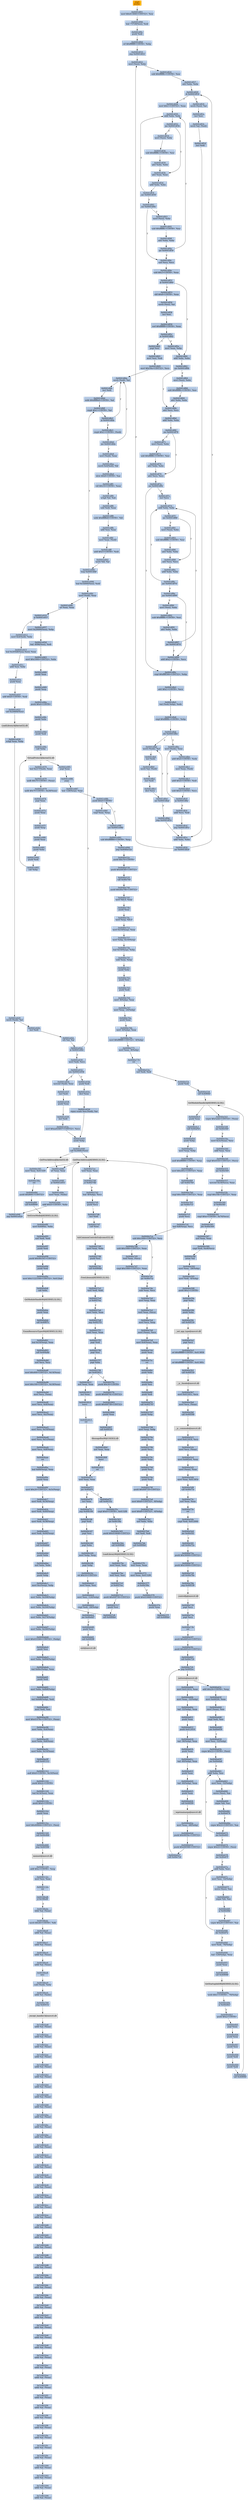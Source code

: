 digraph G {
node[shape=rectangle,style=filled,fillcolor=lightsteelblue,color=lightsteelblue]
bgcolor="transparent"
a0x0041df00pusha_[label="start\npusha ",fillcolor="orange",color="lightgrey"];
a0x0041df01movl_0x413000UINT32_esi[label="0x0041df01\nmovl $0x413000<UINT32>, %esi"];
a0x0041df06leal__73728esi__edi[label="0x0041df06\nleal -73728(%esi), %edi"];
a0x0041df0cpushl_edi[label="0x0041df0c\npushl %edi"];
a0x0041df0dorl_0xffffffffUINT8_ebp[label="0x0041df0d\norl $0xffffffff<UINT8>, %ebp"];
a0x0041df10jmp_0x0041df22[label="0x0041df10\njmp 0x0041df22"];
a0x0041df22movl_esi__ebx[label="0x0041df22\nmovl (%esi), %ebx"];
a0x0041df24subl_0xfffffffcUINT8_esi[label="0x0041df24\nsubl $0xfffffffc<UINT8>, %esi"];
a0x0041df27adcl_ebx_ebx[label="0x0041df27\nadcl %ebx, %ebx"];
a0x0041df29jb_0x0041df18[label="0x0041df29\njb 0x0041df18"];
a0x0041df18movb_esi__al[label="0x0041df18\nmovb (%esi), %al"];
a0x0041df1aincl_esi[label="0x0041df1a\nincl %esi"];
a0x0041df1bmovb_al_edi_[label="0x0041df1b\nmovb %al, (%edi)"];
a0x0041df1dincl_edi[label="0x0041df1d\nincl %edi"];
a0x0041df1eaddl_ebx_ebx[label="0x0041df1e\naddl %ebx, %ebx"];
a0x0041df20jne_0x0041df29[label="0x0041df20\njne 0x0041df29"];
a0x0041df2bmovl_0x1UINT32_eax[label="0x0041df2b\nmovl $0x1<UINT32>, %eax"];
a0x0041df30addl_ebx_ebx[label="0x0041df30\naddl %ebx, %ebx"];
a0x0041df32jne_0x0041df3b[label="0x0041df32\njne 0x0041df3b"];
a0x0041df3badcl_eax_eax[label="0x0041df3b\nadcl %eax, %eax"];
a0x0041df3daddl_ebx_ebx[label="0x0041df3d\naddl %ebx, %ebx"];
a0x0041df3fjae_0x0041df30[label="0x0041df3f\njae 0x0041df30"];
a0x0041df41jne_0x0041df4c[label="0x0041df41\njne 0x0041df4c"];
a0x0041df4cxorl_ecx_ecx[label="0x0041df4c\nxorl %ecx, %ecx"];
a0x0041df4esubl_0x3UINT8_eax[label="0x0041df4e\nsubl $0x3<UINT8>, %eax"];
a0x0041df51jb_0x0041df60[label="0x0041df51\njb 0x0041df60"];
a0x0041df60addl_ebx_ebx[label="0x0041df60\naddl %ebx, %ebx"];
a0x0041df62jne_0x0041df6b[label="0x0041df62\njne 0x0041df6b"];
a0x0041df6badcl_ecx_ecx[label="0x0041df6b\nadcl %ecx, %ecx"];
a0x0041df6daddl_ebx_ebx[label="0x0041df6d\naddl %ebx, %ebx"];
a0x0041df6fjne_0x0041df78[label="0x0041df6f\njne 0x0041df78"];
a0x0041df78adcl_ecx_ecx[label="0x0041df78\nadcl %ecx, %ecx"];
a0x0041df7ajne_0x0041df9c[label="0x0041df7a\njne 0x0041df9c"];
a0x0041df9ccmpl_0xfffff300UINT32_ebp[label="0x0041df9c\ncmpl $0xfffff300<UINT32>, %ebp"];
a0x0041dfa2adcl_0x1UINT8_ecx[label="0x0041dfa2\nadcl $0x1<UINT8>, %ecx"];
a0x0041dfa5leal_ediebp__edx[label="0x0041dfa5\nleal (%edi,%ebp), %edx"];
a0x0041dfa8cmpl_0xfffffffcUINT8_ebp[label="0x0041dfa8\ncmpl $0xfffffffc<UINT8>, %ebp"];
a0x0041dfabjbe_0x0041dfbc[label="0x0041dfab\njbe 0x0041dfbc"];
a0x0041dfadmovb_edx__al[label="0x0041dfad\nmovb (%edx), %al"];
a0x0041dfafincl_edx[label="0x0041dfaf\nincl %edx"];
a0x0041dfb0movb_al_edi_[label="0x0041dfb0\nmovb %al, (%edi)"];
a0x0041dfb2incl_edi[label="0x0041dfb2\nincl %edi"];
a0x0041dfb3decl_ecx[label="0x0041dfb3\ndecl %ecx"];
a0x0041dfb4jne_0x0041dfad[label="0x0041dfb4\njne 0x0041dfad"];
a0x0041dfb6jmp_0x0041df1e[label="0x0041dfb6\njmp 0x0041df1e"];
a0x0041df53shll_0x8UINT8_eax[label="0x0041df53\nshll $0x8<UINT8>, %eax"];
a0x0041df56movb_esi__al[label="0x0041df56\nmovb (%esi), %al"];
a0x0041df58incl_esi[label="0x0041df58\nincl %esi"];
a0x0041df59xorl_0xffffffffUINT8_eax[label="0x0041df59\nxorl $0xffffffff<UINT8>, %eax"];
a0x0041df5cje_0x0041dfd2[label="0x0041df5c\nje 0x0041dfd2"];
a0x0041df5emovl_eax_ebp[label="0x0041df5e\nmovl %eax, %ebp"];
a0x0041dfbcmovl_edx__eax[label="0x0041dfbc\nmovl (%edx), %eax"];
a0x0041dfbeaddl_0x4UINT8_edx[label="0x0041dfbe\naddl $0x4<UINT8>, %edx"];
a0x0041dfc1movl_eax_edi_[label="0x0041dfc1\nmovl %eax, (%edi)"];
a0x0041dfc3addl_0x4UINT8_edi[label="0x0041dfc3\naddl $0x4<UINT8>, %edi"];
a0x0041dfc6subl_0x4UINT8_ecx[label="0x0041dfc6\nsubl $0x4<UINT8>, %ecx"];
a0x0041dfc9ja_0x0041dfbc[label="0x0041dfc9\nja 0x0041dfbc"];
a0x0041dfcbaddl_ecx_edi[label="0x0041dfcb\naddl %ecx, %edi"];
a0x0041dfcdjmp_0x0041df1e[label="0x0041dfcd\njmp 0x0041df1e"];
a0x0041df34movl_esi__ebx[label="0x0041df34\nmovl (%esi), %ebx"];
a0x0041df36subl_0xfffffffcUINT8_esi[label="0x0041df36\nsubl $0xfffffffc<UINT8>, %esi"];
a0x0041df39adcl_ebx_ebx[label="0x0041df39\nadcl %ebx, %ebx"];
a0x0041df43movl_esi__ebx[label="0x0041df43\nmovl (%esi), %ebx"];
a0x0041df45subl_0xfffffffcUINT8_esi[label="0x0041df45\nsubl $0xfffffffc<UINT8>, %esi"];
a0x0041df48adcl_ebx_ebx[label="0x0041df48\nadcl %ebx, %ebx"];
a0x0041df4ajae_0x0041df30[label="0x0041df4a\njae 0x0041df30"];
a0x0041df71movl_esi__ebx[label="0x0041df71\nmovl (%esi), %ebx"];
a0x0041df73subl_0xfffffffcUINT8_esi[label="0x0041df73\nsubl $0xfffffffc<UINT8>, %esi"];
a0x0041df76adcl_ebx_ebx[label="0x0041df76\nadcl %ebx, %ebx"];
a0x0041df7cincl_ecx[label="0x0041df7c\nincl %ecx"];
a0x0041df7daddl_ebx_ebx[label="0x0041df7d\naddl %ebx, %ebx"];
a0x0041df7fjne_0x0041df88[label="0x0041df7f\njne 0x0041df88"];
a0x0041df88adcl_ecx_ecx[label="0x0041df88\nadcl %ecx, %ecx"];
a0x0041df8aaddl_ebx_ebx[label="0x0041df8a\naddl %ebx, %ebx"];
a0x0041df8cjae_0x0041df7d[label="0x0041df8c\njae 0x0041df7d"];
a0x0041df8ejne_0x0041df99[label="0x0041df8e\njne 0x0041df99"];
a0x0041df99addl_0x2UINT8_ecx[label="0x0041df99\naddl $0x2<UINT8>, %ecx"];
a0x0041df81movl_esi__ebx[label="0x0041df81\nmovl (%esi), %ebx"];
a0x0041df83subl_0xfffffffcUINT8_esi[label="0x0041df83\nsubl $0xfffffffc<UINT8>, %esi"];
a0x0041df86adcl_ebx_ebx[label="0x0041df86\nadcl %ebx, %ebx"];
a0x0041df90movl_esi__ebx[label="0x0041df90\nmovl (%esi), %ebx"];
a0x0041df92subl_0xfffffffcUINT8_esi[label="0x0041df92\nsubl $0xfffffffc<UINT8>, %esi"];
a0x0041df95adcl_ebx_ebx[label="0x0041df95\nadcl %ebx, %ebx"];
a0x0041df97jae_0x0041df7d[label="0x0041df97\njae 0x0041df7d"];
a0x0041df64movl_esi__ebx[label="0x0041df64\nmovl (%esi), %ebx"];
a0x0041df66subl_0xfffffffcUINT8_esi[label="0x0041df66\nsubl $0xfffffffc<UINT8>, %esi"];
a0x0041df69adcl_ebx_ebx[label="0x0041df69\nadcl %ebx, %ebx"];
a0x0041dfd2popl_esi[label="0x0041dfd2\npopl %esi"];
a0x0041dfd3movl_esi_edi[label="0x0041dfd3\nmovl %esi, %edi"];
a0x0041dfd5movl_0x59aUINT32_ecx[label="0x0041dfd5\nmovl $0x59a<UINT32>, %ecx"];
a0x0041dfdamovb_edi__al[label="0x0041dfda\nmovb (%edi), %al"];
a0x0041dfdcincl_edi[label="0x0041dfdc\nincl %edi"];
a0x0041dfddsubb_0xffffffe8UINT8_al[label="0x0041dfdd\nsubb $0xffffffe8<UINT8>, %al"];
a0x0041dfdfcmpb_0x1UINT8_al[label="0x0041dfdf\ncmpb $0x1<UINT8>, %al"];
a0x0041dfe1ja_0x0041dfda[label="0x0041dfe1\nja 0x0041dfda"];
a0x0041dfe3cmpb_0x1UINT8_edi_[label="0x0041dfe3\ncmpb $0x1<UINT8>, (%edi)"];
a0x0041dfe6jne_0x0041dfda[label="0x0041dfe6\njne 0x0041dfda"];
a0x0041dfe8movl_edi__eax[label="0x0041dfe8\nmovl (%edi), %eax"];
a0x0041dfeamovb_0x4edi__bl[label="0x0041dfea\nmovb 0x4(%edi), %bl"];
a0x0041dfedshrw_0x8UINT8_ax[label="0x0041dfed\nshrw $0x8<UINT8>, %ax"];
a0x0041dff1roll_0x10UINT8_eax[label="0x0041dff1\nroll $0x10<UINT8>, %eax"];
a0x0041dff4xchgb_al_ah[label="0x0041dff4\nxchgb %al, %ah"];
a0x0041dff6subl_edi_eax[label="0x0041dff6\nsubl %edi, %eax"];
a0x0041dff8subb_0xffffffe8UINT8_bl[label="0x0041dff8\nsubb $0xffffffe8<UINT8>, %bl"];
a0x0041dffbaddl_esi_eax[label="0x0041dffb\naddl %esi, %eax"];
a0x0041dffdmovl_eax_edi_[label="0x0041dffd\nmovl %eax, (%edi)"];
a0x0041dfffaddl_0x5UINT8_edi[label="0x0041dfff\naddl $0x5<UINT8>, %edi"];
a0x0041e002movb_bl_al[label="0x0041e002\nmovb %bl, %al"];
a0x0041e004loop_0x0041dfdf[label="0x0041e004\nloop 0x0041dfdf"];
a0x0041e006leal_0x1b000esi__edi[label="0x0041e006\nleal 0x1b000(%esi), %edi"];
a0x0041e00cmovl_edi__eax[label="0x0041e00c\nmovl (%edi), %eax"];
a0x0041e00eorl_eax_eax[label="0x0041e00e\norl %eax, %eax"];
a0x0041e010je_0x0041e057[label="0x0041e010\nje 0x0041e057"];
a0x0041e012movl_0x4edi__ebx[label="0x0041e012\nmovl 0x4(%edi), %ebx"];
a0x0041e015leal_0x205b8eaxesi__eax[label="0x0041e015\nleal 0x205b8(%eax,%esi), %eax"];
a0x0041e01caddl_esi_ebx[label="0x0041e01c\naddl %esi, %ebx"];
a0x0041e01epushl_eax[label="0x0041e01e\npushl %eax"];
a0x0041e01faddl_0x8UINT8_edi[label="0x0041e01f\naddl $0x8<UINT8>, %edi"];
a0x0041e022call_0x20684esi_[label="0x0041e022\ncall 0x20684(%esi)"];
LoadLibraryA_kernel32_dll[label="LoadLibraryA@kernel32.dll",fillcolor="lightgrey",color="lightgrey"];
a0x0041e028xchgl_eax_ebp[label="0x0041e028\nxchgl %eax, %ebp"];
a0x0041e029movb_edi__al[label="0x0041e029\nmovb (%edi), %al"];
a0x0041e02bincl_edi[label="0x0041e02b\nincl %edi"];
a0x0041e02corb_al_al[label="0x0041e02c\norb %al, %al"];
a0x0041e02eje_0x0041e00c[label="0x0041e02e\nje 0x0041e00c"];
a0x0041e030movl_edi_ecx[label="0x0041e030\nmovl %edi, %ecx"];
a0x0041e032jns_0x0041e03b[label="0x0041e032\njns 0x0041e03b"];
a0x0041e03bpushl_edi[label="0x0041e03b\npushl %edi"];
a0x0041e03cdecl_eax[label="0x0041e03c\ndecl %eax"];
a0x0041e03drepnz_scasb_es_edi__al[label="0x0041e03d\nrepnz scasb %es:(%edi), %al"];
a0x0041e03fpushl_ebp[label="0x0041e03f\npushl %ebp"];
a0x0041e040call_0x2068cesi_[label="0x0041e040\ncall 0x2068c(%esi)"];
GetProcAddress_kernel32_dll[label="GetProcAddress@kernel32.dll",fillcolor="lightgrey",color="lightgrey"];
a0x0041e046orl_eax_eax[label="0x0041e046\norl %eax, %eax"];
a0x0041e048je_0x0041e051[label="0x0041e048\nje 0x0041e051"];
a0x0041e04amovl_eax_ebx_[label="0x0041e04a\nmovl %eax, (%ebx)"];
a0x0041e04caddl_0x4UINT8_ebx[label="0x0041e04c\naddl $0x4<UINT8>, %ebx"];
a0x0041e04fjmp_0x0041e029[label="0x0041e04f\njmp 0x0041e029"];
GetProcAddress_KERNEL32_DLL[label="GetProcAddress@KERNEL32.DLL",fillcolor="lightgrey",color="lightgrey"];
a0x0041e034movzwl_edi__eax[label="0x0041e034\nmovzwl (%edi), %eax"];
a0x0041e037incl_edi[label="0x0041e037\nincl %edi"];
a0x0041e038pushl_eax[label="0x0041e038\npushl %eax"];
a0x0041e039incl_edi[label="0x0041e039\nincl %edi"];
a0x0041e03amovl_0xaef24857UINT32_ecx[label="0x0041e03a\nmovl $0xaef24857<UINT32>, %ecx"];
a0x0041e057movl_0x20690esi__ebp[label="0x0041e057\nmovl 0x20690(%esi), %ebp"];
a0x0041e05dleal__4096esi__edi[label="0x0041e05d\nleal -4096(%esi), %edi"];
a0x0041e063movl_0x1000UINT32_ebx[label="0x0041e063\nmovl $0x1000<UINT32>, %ebx"];
a0x0041e068pushl_eax[label="0x0041e068\npushl %eax"];
a0x0041e069pushl_esp[label="0x0041e069\npushl %esp"];
a0x0041e06apushl_0x4UINT8[label="0x0041e06a\npushl $0x4<UINT8>"];
a0x0041e06cpushl_ebx[label="0x0041e06c\npushl %ebx"];
a0x0041e06dpushl_edi[label="0x0041e06d\npushl %edi"];
a0x0041e06ecall_ebp[label="0x0041e06e\ncall %ebp"];
VirtualProtect_kernel32_dll[label="VirtualProtect@kernel32.dll",fillcolor="lightgrey",color="lightgrey"];
a0x0041e070leal_0x217edi__eax[label="0x0041e070\nleal 0x217(%edi), %eax"];
a0x0041e076andb_0x7fUINT8_eax_[label="0x0041e076\nandb $0x7f<UINT8>, (%eax)"];
a0x0041e079andb_0x7fUINT8_0x28eax_[label="0x0041e079\nandb $0x7f<UINT8>, 0x28(%eax)"];
a0x0041e07dpopl_eax[label="0x0041e07d\npopl %eax"];
a0x0041e07epushl_eax[label="0x0041e07e\npushl %eax"];
a0x0041e07fpushl_esp[label="0x0041e07f\npushl %esp"];
a0x0041e080pushl_eax[label="0x0041e080\npushl %eax"];
a0x0041e081pushl_ebx[label="0x0041e081\npushl %ebx"];
a0x0041e082pushl_edi[label="0x0041e082\npushl %edi"];
a0x0041e083call_ebp[label="0x0041e083\ncall %ebp"];
a0x0041e085popl_eax[label="0x0041e085\npopl %eax"];
a0x0041e086popa_[label="0x0041e086\npopa "];
a0x0041e087leal__128esp__eax[label="0x0041e087\nleal -128(%esp), %eax"];
a0x0041e08bpushl_0x0UINT8[label="0x0041e08b\npushl $0x0<UINT8>"];
a0x0041e08dcmpl_eax_esp[label="0x0041e08d\ncmpl %eax, %esp"];
a0x0041e08fjne_0x0041e08b[label="0x0041e08f\njne 0x0041e08b"];
a0x0041e091subl_0xffffff80UINT8_esp[label="0x0041e091\nsubl $0xffffff80<UINT8>, %esp"];
a0x0041e094jmp_0x0040e52e[label="0x0041e094\njmp 0x0040e52e"];
a0x0040e52epushl_0x70UINT8[label="0x0040e52e\npushl $0x70<UINT8>"];
a0x0040e530pushl_0x40f3f0UINT32[label="0x0040e530\npushl $0x40f3f0<UINT32>"];
a0x0040e535call_0x40e740[label="0x0040e535\ncall 0x40e740"];
a0x0040e740pushl_0x40e790UINT32[label="0x0040e740\npushl $0x40e790<UINT32>"];
a0x0040e745movl_fs_0_eax[label="0x0040e745\nmovl %fs:0, %eax"];
a0x0040e74bpushl_eax[label="0x0040e74b\npushl %eax"];
a0x0040e74cmovl_esp_fs_0[label="0x0040e74c\nmovl %esp, %fs:0"];
a0x0040e753movl_0x10esp__eax[label="0x0040e753\nmovl 0x10(%esp), %eax"];
a0x0040e757movl_ebp_0x10esp_[label="0x0040e757\nmovl %ebp, 0x10(%esp)"];
a0x0040e75bleal_0x10esp__ebp[label="0x0040e75b\nleal 0x10(%esp), %ebp"];
a0x0040e75fsubl_eax_esp[label="0x0040e75f\nsubl %eax, %esp"];
a0x0040e761pushl_ebx[label="0x0040e761\npushl %ebx"];
a0x0040e762pushl_esi[label="0x0040e762\npushl %esi"];
a0x0040e763pushl_edi[label="0x0040e763\npushl %edi"];
a0x0040e764movl__8ebp__eax[label="0x0040e764\nmovl -8(%ebp), %eax"];
a0x0040e767movl_esp__24ebp_[label="0x0040e767\nmovl %esp, -24(%ebp)"];
a0x0040e76apushl_eax[label="0x0040e76a\npushl %eax"];
a0x0040e76bmovl__4ebp__eax[label="0x0040e76b\nmovl -4(%ebp), %eax"];
a0x0040e76emovl_0xffffffffUINT32__4ebp_[label="0x0040e76e\nmovl $0xffffffff<UINT32>, -4(%ebp)"];
a0x0040e775movl_eax__8ebp_[label="0x0040e775\nmovl %eax, -8(%ebp)"];
a0x0040e778ret[label="0x0040e778\nret"];
a0x0040e53axorl_edi_edi[label="0x0040e53a\nxorl %edi, %edi"];
a0x0040e53cpushl_edi[label="0x0040e53c\npushl %edi"];
a0x0040e53dcall_0x40f084[label="0x0040e53d\ncall 0x40f084"];
GetModuleHandleA_KERNEL32_DLL[label="GetModuleHandleA@KERNEL32.DLL",fillcolor="lightgrey",color="lightgrey"];
a0x0040e543cmpw_0x5a4dUINT16_eax_[label="0x0040e543\ncmpw $0x5a4d<UINT16>, (%eax)"];
a0x0040e548jne_0x40e569[label="0x0040e548\njne 0x40e569"];
a0x0040e54amovl_0x3ceax__ecx[label="0x0040e54a\nmovl 0x3c(%eax), %ecx"];
a0x0040e54daddl_eax_ecx[label="0x0040e54d\naddl %eax, %ecx"];
a0x0040e54fcmpl_0x4550UINT32_ecx_[label="0x0040e54f\ncmpl $0x4550<UINT32>, (%ecx)"];
a0x0040e555jne_0x40e569[label="0x0040e555\njne 0x40e569"];
a0x0040e557movzwl_0x18ecx__eax[label="0x0040e557\nmovzwl 0x18(%ecx), %eax"];
a0x0040e55bcmpl_0x10bUINT32_eax[label="0x0040e55b\ncmpl $0x10b<UINT32>, %eax"];
a0x0040e560je_0x40e581[label="0x0040e560\nje 0x40e581"];
a0x0040e581cmpl_0xeUINT8_0x74ecx_[label="0x0040e581\ncmpl $0xe<UINT8>, 0x74(%ecx)"];
a0x0040e585jbe_0x40e569[label="0x0040e585\njbe 0x40e569"];
a0x0040e587xorl_eax_eax[label="0x0040e587\nxorl %eax, %eax"];
a0x0040e589cmpl_edi_0xe8ecx_[label="0x0040e589\ncmpl %edi, 0xe8(%ecx)"];
a0x0040e58fsetne_al[label="0x0040e58f\nsetne %al"];
a0x0040e592movl_eax__28ebp_[label="0x0040e592\nmovl %eax, -28(%ebp)"];
a0x0040e595movl_edi__4ebp_[label="0x0040e595\nmovl %edi, -4(%ebp)"];
a0x0040e598pushl_0x2UINT8[label="0x0040e598\npushl $0x2<UINT8>"];
a0x0040e59apopl_ebx[label="0x0040e59a\npopl %ebx"];
a0x0040e59bpushl_ebx[label="0x0040e59b\npushl %ebx"];
a0x0040e59ccall_0x40f334[label="0x0040e59c\ncall 0x40f334"];
a__set_app_type_msvcrt_dll[label="__set_app_type@msvcrt.dll",fillcolor="lightgrey",color="lightgrey"];
a0x0040e5a2popl_ecx[label="0x0040e5a2\npopl %ecx"];
a0x0040e5a3orl_0xffffffffUINT8_0x413858[label="0x0040e5a3\norl $0xffffffff<UINT8>, 0x413858"];
a0x0040e5aaorl_0xffffffffUINT8_0x41385c[label="0x0040e5aa\norl $0xffffffff<UINT8>, 0x41385c"];
a0x0040e5b1call_0x40f330[label="0x0040e5b1\ncall 0x40f330"];
a__p__fmode_msvcrt_dll[label="__p__fmode@msvcrt.dll",fillcolor="lightgrey",color="lightgrey"];
a0x0040e5b7movl_0x41241c_ecx[label="0x0040e5b7\nmovl 0x41241c, %ecx"];
a0x0040e5bdmovl_ecx_eax_[label="0x0040e5bd\nmovl %ecx, (%eax)"];
a0x0040e5bfcall_0x40f308[label="0x0040e5bf\ncall 0x40f308"];
a__p__commode_msvcrt_dll[label="__p__commode@msvcrt.dll",fillcolor="lightgrey",color="lightgrey"];
a0x0040e5c5movl_0x412418_ecx[label="0x0040e5c5\nmovl 0x412418, %ecx"];
a0x0040e5cbmovl_ecx_eax_[label="0x0040e5cb\nmovl %ecx, (%eax)"];
a0x0040e5cdmovl_0x40f2e4_eax[label="0x0040e5cd\nmovl 0x40f2e4, %eax"];
a0x0040e5d2movl_eax__eax[label="0x0040e5d2\nmovl (%eax), %eax"];
a0x0040e5d4movl_eax_0x413854[label="0x0040e5d4\nmovl %eax, 0x413854"];
a0x0040e5d9call_0x40e73c[label="0x0040e5d9\ncall 0x40e73c"];
a0x0040e73cxorl_eax_eax[label="0x0040e73c\nxorl %eax, %eax"];
a0x0040e73eret[label="0x0040e73e\nret"];
a0x0040e5decmpl_edi_0x412000[label="0x0040e5de\ncmpl %edi, 0x412000"];
a0x0040e5e4jne_0x40e5f2[label="0x0040e5e4\njne 0x40e5f2"];
a0x0040e5f2call_0x40e72a[label="0x0040e5f2\ncall 0x40e72a"];
a0x0040e72apushl_0x30000UINT32[label="0x0040e72a\npushl $0x30000<UINT32>"];
a0x0040e72fpushl_0x10000UINT32[label="0x0040e72f\npushl $0x10000<UINT32>"];
a0x0040e734call_0x40e78a[label="0x0040e734\ncall 0x40e78a"];
a0x0040e78ajmp_0x40f338[label="0x0040e78a\njmp 0x40f338"];
a_controlfp_msvcrt_dll[label="_controlfp@msvcrt.dll",fillcolor="lightgrey",color="lightgrey"];
a0x0040e739popl_ecx[label="0x0040e739\npopl %ecx"];
a0x0040e73apopl_ecx[label="0x0040e73a\npopl %ecx"];
a0x0040e73bret[label="0x0040e73b\nret"];
a0x0040e5f7pushl_0x40f3c4UINT32[label="0x0040e5f7\npushl $0x40f3c4<UINT32>"];
a0x0040e5fcpushl_0x40f3c0UINT32[label="0x0040e5fc\npushl $0x40f3c0<UINT32>"];
a0x0040e601call_0x40e724[label="0x0040e601\ncall 0x40e724"];
a0x0040e724jmp_0x40f2ec[label="0x0040e724\njmp 0x40f2ec"];
a_initterm_msvcrt_dll[label="_initterm@msvcrt.dll",fillcolor="lightgrey",color="lightgrey"];
a0x0040e606movl_0x412414_eax[label="0x0040e606\nmovl 0x412414, %eax"];
a0x0040e60bmovl_eax__32ebp_[label="0x0040e60b\nmovl %eax, -32(%ebp)"];
a0x0040e60eleal__32ebp__eax[label="0x0040e60e\nleal -32(%ebp), %eax"];
a0x0040e611pushl_eax[label="0x0040e611\npushl %eax"];
a0x0040e612pushl_0x412410[label="0x0040e612\npushl 0x412410"];
a0x0040e618leal__36ebp__eax[label="0x0040e618\nleal -36(%ebp), %eax"];
a0x0040e61bpushl_eax[label="0x0040e61b\npushl %eax"];
a0x0040e61cleal__40ebp__eax[label="0x0040e61c\nleal -40(%ebp), %eax"];
a0x0040e61fpushl_eax[label="0x0040e61f\npushl %eax"];
a0x0040e620leal__44ebp__eax[label="0x0040e620\nleal -44(%ebp), %eax"];
a0x0040e623pushl_eax[label="0x0040e623\npushl %eax"];
a0x0040e624call_0x40f2f0[label="0x0040e624\ncall 0x40f2f0"];
a__wgetmainargs_msvcrt_dll[label="__wgetmainargs@msvcrt.dll",fillcolor="lightgrey",color="lightgrey"];
a0x0040e62amovl_eax__48ebp_[label="0x0040e62a\nmovl %eax, -48(%ebp)"];
a0x0040e62dpushl_0x40f3bcUINT32[label="0x0040e62d\npushl $0x40f3bc<UINT32>"];
a0x0040e632pushl_0x40f398UINT32[label="0x0040e632\npushl $0x40f398<UINT32>"];
a0x0040e637call_0x40e724[label="0x0040e637\ncall 0x40e724"];
a0x0040e63caddl_0x24UINT8_esp[label="0x0040e63c\naddl $0x24<UINT8>, %esp"];
a0x0040e63fmovl_0x40f2f4_eax[label="0x0040e63f\nmovl 0x40f2f4, %eax"];
a0x0040e644movl_eax__esi[label="0x0040e644\nmovl (%eax), %esi"];
a0x0040e646cmpl_edi_esi[label="0x0040e646\ncmpl %edi, %esi"];
a0x0040e648jne_0x40e658[label="0x0040e648\njne 0x40e658"];
a0x0040e658movl_esi__52ebp_[label="0x0040e658\nmovl %esi, -52(%ebp)"];
a0x0040e65bcmpw_0x22UINT8_esi_[label="0x0040e65b\ncmpw $0x22<UINT8>, (%esi)"];
a0x0040e65fjne_0x40e6a6[label="0x0040e65f\njne 0x40e6a6"];
a0x0040e661addl_ebx_esi[label="0x0040e661\naddl %ebx, %esi"];
a0x0040e663movl_esi__52ebp_[label="0x0040e663\nmovl %esi, -52(%ebp)"];
a0x0040e666movw_esi__ax[label="0x0040e666\nmovw (%esi), %ax"];
a0x0040e669cmpw_di_ax[label="0x0040e669\ncmpw %di, %ax"];
a0x0040e66cje_0x40e674[label="0x0040e66c\nje 0x40e674"];
a0x0040e66ecmpw_0x22UINT16_ax[label="0x0040e66e\ncmpw $0x22<UINT16>, %ax"];
a0x0040e672jne_0x40e661[label="0x0040e672\njne 0x40e661"];
a0x0040e674cmpw_0x22UINT8_esi_[label="0x0040e674\ncmpw $0x22<UINT8>, (%esi)"];
a0x0040e678jne_0x40e67f[label="0x0040e678\njne 0x40e67f"];
a0x0040e67aaddl_ebx_esi[label="0x0040e67a\naddl %ebx, %esi"];
a0x0040e67cmovl_esi__52ebp_[label="0x0040e67c\nmovl %esi, -52(%ebp)"];
a0x0040e67fmovw_esi__ax[label="0x0040e67f\nmovw (%esi), %ax"];
a0x0040e682cmpw_di_ax[label="0x0040e682\ncmpw %di, %ax"];
a0x0040e685je_0x40e68d[label="0x0040e685\nje 0x40e68d"];
a0x0040e687cmpw_0x20UINT16_ax[label="0x0040e687\ncmpw $0x20<UINT16>, %ax"];
a0x0040e68bjbe_0x40e67a[label="0x0040e68b\njbe 0x40e67a"];
a0x0040e68dmovl_edi__76ebp_[label="0x0040e68d\nmovl %edi, -76(%ebp)"];
a0x0040e690leal__120ebp__eax[label="0x0040e690\nleal -120(%ebp), %eax"];
a0x0040e693pushl_eax[label="0x0040e693\npushl %eax"];
a0x0040e694call_0x40f088[label="0x0040e694\ncall 0x40f088"];
GetStartupInfoW_KERNEL32_DLL[label="GetStartupInfoW@KERNEL32.DLL",fillcolor="lightgrey",color="lightgrey"];
a0x0040e69atestb_0x1UINT8__76ebp_[label="0x0040e69a\ntestb $0x1<UINT8>, -76(%ebp)"];
a0x0040e69eje_0x40e6b3[label="0x0040e69e\nje 0x40e6b3"];
a0x0040e6b3pushl_0xaUINT8[label="0x0040e6b3\npushl $0xa<UINT8>"];
a0x0040e6b5popl_eax[label="0x0040e6b5\npopl %eax"];
a0x0040e6b6pushl_eax[label="0x0040e6b6\npushl %eax"];
a0x0040e6b7pushl_esi[label="0x0040e6b7\npushl %esi"];
a0x0040e6b8pushl_edi[label="0x0040e6b8\npushl %edi"];
a0x0040e6b9pushl_edi[label="0x0040e6b9\npushl %edi"];
a0x0040e6bacall_0x40f084[label="0x0040e6ba\ncall 0x40f084"];
a0x0040e6c0pushl_eax[label="0x0040e6c0\npushl %eax"];
a0x0040e6c1call_0x40af5d[label="0x0040e6c1\ncall 0x40af5d"];
a0x0040af5dpushl_ebp[label="0x0040af5d\npushl %ebp"];
a0x0040af5emovl_esp_ebp[label="0x0040af5e\nmovl %esp, %ebp"];
a0x0040af60andl_0xfffffff8UINT8_esp[label="0x0040af60\nandl $0xfffffff8<UINT8>, %esp"];
a0x0040af63movl_0x285cUINT32_eax[label="0x0040af63\nmovl $0x285c<UINT32>, %eax"];
a0x0040af68call_0x40e7b0[label="0x0040af68\ncall 0x40e7b0"];
a0x0040e7b0cmpl_0x1000UINT32_eax[label="0x0040e7b0\ncmpl $0x1000<UINT32>, %eax"];
a0x0040e7b5jae_0x40e7c5[label="0x0040e7b5\njae 0x40e7c5"];
a0x0040e7c5pushl_ecx[label="0x0040e7c5\npushl %ecx"];
a0x0040e7c6leal_0x8esp__ecx[label="0x0040e7c6\nleal 0x8(%esp), %ecx"];
a0x0040e7casubl_0x1000UINT32_ecx[label="0x0040e7ca\nsubl $0x1000<UINT32>, %ecx"];
a0x0040e7d0subl_0x1000UINT32_eax[label="0x0040e7d0\nsubl $0x1000<UINT32>, %eax"];
a0x0040e7d5testl_eax_ecx_[label="0x0040e7d5\ntestl %eax, (%ecx)"];
a0x0040e7d7cmpl_0x1000UINT32_eax[label="0x0040e7d7\ncmpl $0x1000<UINT32>, %eax"];
a0x0040e7dcjae_0x40e7ca[label="0x0040e7dc\njae 0x40e7ca"];
a0x0040e7desubl_eax_ecx[label="0x0040e7de\nsubl %eax, %ecx"];
a0x0040e7e0movl_esp_eax[label="0x0040e7e0\nmovl %esp, %eax"];
a0x0040e7e2testl_eax_ecx_[label="0x0040e7e2\ntestl %eax, (%ecx)"];
a0x0040e7e4movl_ecx_esp[label="0x0040e7e4\nmovl %ecx, %esp"];
a0x0040e7e6movl_eax__ecx[label="0x0040e7e6\nmovl (%eax), %ecx"];
a0x0040e7e8movl_0x4eax__eax[label="0x0040e7e8\nmovl 0x4(%eax), %eax"];
a0x0040e7ebpushl_eax[label="0x0040e7eb\npushl %eax"];
a0x0040e7ecret[label="0x0040e7ec\nret"];
a0x0040af6dpushl_ebx[label="0x0040af6d\npushl %ebx"];
a0x0040af6epushl_esi[label="0x0040af6e\npushl %esi"];
a0x0040af6fpushl_edi[label="0x0040af6f\npushl %edi"];
a0x0040af70call_0x402797[label="0x0040af70\ncall 0x402797"];
a0x00402797pushl_ebp[label="0x00402797\npushl %ebp"];
a0x00402798movl_esp_ebp[label="0x00402798\nmovl %esp, %ebp"];
a0x0040279apushl_ecx[label="0x0040279a\npushl %ecx"];
a0x0040279bpushl_ecx[label="0x0040279b\npushl %ecx"];
a0x0040279cpushl_ebx[label="0x0040279c\npushl %ebx"];
a0x0040279dpushl_esi[label="0x0040279d\npushl %esi"];
a0x0040279epushl_edi[label="0x0040279e\npushl %edi"];
a0x0040279fpushl_0x40f718UINT32[label="0x0040279f\npushl $0x40f718<UINT32>"];
a0x004027a4movl_0x8UINT32__8ebp_[label="0x004027a4\nmovl $0x8<UINT32>, -8(%ebp)"];
a0x004027abmovl_0xffUINT32__4ebp_[label="0x004027ab\nmovl $0xff<UINT32>, -4(%ebp)"];
a0x004027b2xorl_ebx_ebx[label="0x004027b2\nxorl %ebx, %ebx"];
a0x004027b4xorl_edi_edi[label="0x004027b4\nxorl %edi, %edi"];
a0x004027b6call_0x40f0b0[label="0x004027b6\ncall 0x40f0b0"];
LoadLibraryW_KERNEL32_DLL[label="LoadLibraryW@KERNEL32.DLL",fillcolor="lightgrey",color="lightgrey"];
a0x004027bcmovl_eax_esi[label="0x004027bc\nmovl %eax, %esi"];
a0x004027betestl_esi_esi[label="0x004027be\ntestl %esi, %esi"];
a0x004027c0je_0x4027ea[label="0x004027c0\nje 0x4027ea"];
a0x004027c2pushl_0x40f734UINT32[label="0x004027c2\npushl $0x40f734<UINT32>"];
a0x004027c7pushl_esi[label="0x004027c7\npushl %esi"];
a0x004027c8call_0x40f0b4[label="0x004027c8\ncall 0x40f0b4"];
a0x004027cetestl_eax_eax[label="0x004027ce\ntestl %eax, %eax"];
a0x004027d0je_0x4027db[label="0x004027d0\nje 0x4027db"];
a0x004027d2leal__8ebp__ecx[label="0x004027d2\nleal -8(%ebp), %ecx"];
a0x004027d5pushl_ecx[label="0x004027d5\npushl %ecx"];
a0x004027d6incl_edi[label="0x004027d6\nincl %edi"];
a0x004027d7call_eax[label="0x004027d7\ncall %eax"];
InitCommonControlsEx_comctl32_dll[label="InitCommonControlsEx@comctl32.dll",fillcolor="lightgrey",color="lightgrey"];
a0x004027d9movl_eax_ebx[label="0x004027d9\nmovl %eax, %ebx"];
a0x004027dbpushl_esi[label="0x004027db\npushl %esi"];
a0x004027dccall_0x40f0b8[label="0x004027dc\ncall 0x40f0b8"];
FreeLibrary_KERNEL32_DLL[label="FreeLibrary@KERNEL32.DLL",fillcolor="lightgrey",color="lightgrey"];
a0x004027e2testl_edi_edi[label="0x004027e2\ntestl %edi, %edi"];
a0x004027e4je_0x4027ea[label="0x004027e4\nje 0x4027ea"];
a0x004027e6movl_ebx_eax[label="0x004027e6\nmovl %ebx, %eax"];
a0x004027e8jmp_0x4027f3[label="0x004027e8\njmp 0x4027f3"];
a0x004027f3testl_eax_eax[label="0x004027f3\ntestl %eax, %eax"];
a0x004027f5popl_edi[label="0x004027f5\npopl %edi"];
a0x004027f6popl_esi[label="0x004027f6\npopl %esi"];
a0x004027f7popl_ebx[label="0x004027f7\npopl %ebx"];
a0x004027f8jne_0x402811[label="0x004027f8\njne 0x402811"];
a0x004027fapushl_0x30UINT8[label="0x004027fa\npushl $0x30<UINT8>"];
a0x00402811xorl_eax_eax[label="0x00402811\nxorl %eax, %eax"];
a0x00402813incl_eax[label="0x00402813\nincl %eax"];
a0x00402814leave_[label="0x00402814\nleave "];
a0x00402815ret[label="0x00402815\nret"];
a0x0040af75testl_eax_eax[label="0x0040af75\ntestl %eax, %eax"];
a0x0040af77jne_0x40af7f[label="0x0040af77\njne 0x40af7f"];
a0x0040af7fcall_0x40c55c[label="0x0040af7f\ncall 0x40c55c"];
a0x0040c55ccmpl_0x0UINT8_0x4132f8[label="0x0040c55c\ncmpl $0x0<UINT8>, 0x4132f8"];
a0x0040c563jne_0x40c58a[label="0x0040c563\njne 0x40c58a"];
a0x0040c565pushl_0x410648UINT32[label="0x0040c565\npushl $0x410648<UINT32>"];
a0x0040c56acall_0x40f0b0[label="0x0040c56a\ncall 0x40f0b0"];
a0x0040c570testl_eax_eax[label="0x0040c570\ntestl %eax, %eax"];
a0x0040c572movl_eax_0x4132f8[label="0x0040c572\nmovl %eax, 0x4132f8"];
a0x0040c577je_0x40c58a[label="0x0040c577\nje 0x40c58a"];
a0x0040c579pushl_0x410660UINT32[label="0x0040c579\npushl $0x410660<UINT32>"];
a0x0040c57epushl_eax[label="0x0040c57e\npushl %eax"];
a0x0040c57fcall_0x40f0b4[label="0x0040c57f\ncall 0x40f0b4"];
a0x0040c585movl_eax_0x4132f4[label="0x0040c585\nmovl %eax, 0x4132f4"];
a0x0040c58aret[label="0x0040c58a\nret"];
a0x0040af84pushl_0x8001UINT32[label="0x0040af84\npushl $0x8001<UINT32>"];
a0x0040af89call_0x40f090[label="0x0040af89\ncall 0x40f090"];
SetErrorMode_KERNEL32_DLL[label="SetErrorMode@KERNEL32.DLL",fillcolor="lightgrey",color="lightgrey"];
a0x0040af8fmovl_0x40f0ac_ebx[label="0x0040af8f\nmovl 0x40f0ac, %ebx"];
a0x0040af95xorl_edi_edi[label="0x0040af95\nxorl %edi, %edi"];
a0x0040af97pushl_edi[label="0x0040af97\npushl %edi"];
a0x0040af98pushl_0x40c541UINT32[label="0x0040af98\npushl $0x40c541<UINT32>"];
a0x0040af9dpushl_edi[label="0x0040af9d\npushl %edi"];
a0x0040af9emovl_0x11223344UINT32_0x412ba0[label="0x0040af9e\nmovl $0x11223344<UINT32>, 0x412ba0"];
a0x0040afa8call_ebx[label="0x0040afa8\ncall %ebx"];
GetModuleHandleW_KERNEL32_DLL[label="GetModuleHandleW@KERNEL32.DLL",fillcolor="lightgrey",color="lightgrey"];
a0x0040afaapushl_eax[label="0x0040afaa\npushl %eax"];
a0x0040afabcall_0x40f07c[label="0x0040afab\ncall 0x40f07c"];
EnumResourceTypesW_KERNEL32_DLL[label="EnumResourceTypesW@KERNEL32.DLL",fillcolor="lightgrey",color="lightgrey"];
a0x0040afb1leal_0x10esp__eax[label="0x0040afb1\nleal 0x10(%esp), %eax"];
a0x0040afb5call_0x404a8d[label="0x0040afb5\ncall 0x404a8d"];
a0x00404a8dxorl_ecx_ecx[label="0x00404a8d\nxorl %ecx, %ecx"];
a0x00404a8fmovl_0x400UINT32_0x14eax_[label="0x00404a8f\nmovl $0x400<UINT32>, 0x14(%eax)"];
a0x00404a96movl_0x100UINT32_0x18eax_[label="0x00404a96\nmovl $0x100<UINT32>, 0x18(%eax)"];
a0x00404a9dmovl_ecx_eax_[label="0x00404a9d\nmovl %ecx, (%eax)"];
a0x00404a9fmovl_ecx_0x4eax_[label="0x00404a9f\nmovl %ecx, 0x4(%eax)"];
a0x00404aa2movl_ecx_0xceax_[label="0x00404aa2\nmovl %ecx, 0xc(%eax)"];
a0x00404aa5movl_ecx_0x10eax_[label="0x00404aa5\nmovl %ecx, 0x10(%eax)"];
a0x00404aa8movl_ecx_0x1ceax_[label="0x00404aa8\nmovl %ecx, 0x1c(%eax)"];
a0x00404aabmovl_ecx_0x8eax_[label="0x00404aab\nmovl %ecx, 0x8(%eax)"];
a0x00404aaeret[label="0x00404aae\nret"];
a0x0040afbaleal_0x60esp__eax[label="0x0040afba\nleal 0x60(%esp), %eax"];
a0x0040afbepushl_eax[label="0x0040afbe\npushl %eax"];
a0x0040afbfmovl_0x20UINT32_0x3cesp_[label="0x0040afbf\nmovl $0x20<UINT32>, 0x3c(%esp)"];
a0x0040afc7movl_edi_0x34esp_[label="0x0040afc7\nmovl %edi, 0x34(%esp)"];
a0x0040afcbmovl_edi_0x40esp_[label="0x0040afcb\nmovl %edi, 0x40(%esp)"];
a0x0040afcfmovl_edi_0x38esp_[label="0x0040afcf\nmovl %edi, 0x38(%esp)"];
a0x0040afd3movl_edi_0x44esp_[label="0x0040afd3\nmovl %edi, 0x44(%esp)"];
a0x0040afd7call_0x40abbd[label="0x0040afd7\ncall 0x40abbd"];
a0x0040abbdpushl_ebx[label="0x0040abbd\npushl %ebx"];
a0x0040abbexorl_ebx_ebx[label="0x0040abbe\nxorl %ebx, %ebx"];
a0x0040abc0pushl_ebp[label="0x0040abc0\npushl %ebp"];
a0x0040abc1movl_0xcesp__ebp[label="0x0040abc1\nmovl 0xc(%esp), %ebp"];
a0x0040abc5movl_ebx_0x208ebp_[label="0x0040abc5\nmovl %ebx, 0x208(%ebp)"];
a0x0040abcbmovl_ebx_0x244ebp_[label="0x0040abcb\nmovl %ebx, 0x244(%ebp)"];
a0x0040abd1movl_ebx_0x274ebp_[label="0x0040abd1\nmovl %ebx, 0x274(%ebp)"];
a0x0040abd7movl_ebx_0x240ebp_[label="0x0040abd7\nmovl %ebx, 0x240(%ebp)"];
a0x0040abddmovl_0x410360UINT32_ebp_[label="0x0040abdd\nmovl $0x410360<UINT32>, (%ebp)"];
a0x0040abe4pushl_esi[label="0x0040abe4\npushl %esi"];
a0x0040abe5movl_ebx_0x694ebp_[label="0x0040abe5\nmovl %ebx, 0x694(%ebp)"];
a0x0040abebleal_0x6bcebp__eax[label="0x0040abeb\nleal 0x6bc(%ebp), %eax"];
a0x0040abf1pushl_edi[label="0x0040abf1\npushl %edi"];
a0x0040abf2movl_ebx_0x6b8ebp_[label="0x0040abf2\nmovl %ebx, 0x6b8(%ebp)"];
a0x0040abf8leal_0x6d8ebp__edi[label="0x0040abf8\nleal 0x6d8(%ebp), %edi"];
a0x0040abfemovl_edi_esi[label="0x0040abfe\nmovl %edi, %esi"];
a0x0040ac00movl_0x41078cUINT32_eax_[label="0x0040ac00\nmovl $0x41078c<UINT32>, (%eax)"];
a0x0040ac06movl_ebx_0x4eax_[label="0x0040ac06\nmovl %ebx, 0x4(%eax)"];
a0x0040ac09movl_ebx_0x8eax_[label="0x0040ac09\nmovl %ebx, 0x8(%eax)"];
a0x0040ac0cmovl_ebx_0x10eax_[label="0x0040ac0c\nmovl %ebx, 0x10(%eax)"];
a0x0040ac0fcall_0x401312[label="0x0040ac0f\ncall 0x401312"];
a0x00401312andl_0x0UINT8_0x10esi_[label="0x00401312\nandl $0x0<UINT8>, 0x10(%esi)"];
a0x00401316pushl_0x2cUINT8[label="0x00401316\npushl $0x2c<UINT8>"];
a0x00401318leal_0x14esi__eax[label="0x00401318\nleal 0x14(%esi), %eax"];
a0x0040131bpushl_0x0UINT8[label="0x0040131b\npushl $0x0<UINT8>"];
a0x0040131dpushl_eax[label="0x0040131d\npushl %eax"];
a0x0040131emovl_0x40f464UINT32_esi_[label="0x0040131e\nmovl $0x40f464<UINT32>, (%esi)"];
a0x00401324call_0x40e466[label="0x00401324\ncall 0x40e466"];
a0x0040e466jmp_0x40f384[label="0x0040e466\njmp 0x40f384"];
memset_msvcrt_dll[label="memset@msvcrt.dll",fillcolor="lightgrey",color="lightgrey"];
a0x00401329addl_0xcUINT8_esp[label="0x00401329\naddl $0xc<UINT8>, %esp"];
a0x0040132cmovl_esi_eax[label="0x0040132c\nmovl %esi, %eax"];
a0x0040132eret[label="0x0040132e\nret"];
a0x0018fed8jl_0x18fed9[label="0x0018fed8\njl 0x18fed9"];
a0x0018fedasbbb_al_eax_[label="0x0018feda\nsbbb %al, (%eax)"];
a0x0018fedcmovb_0x40UINT8_dh[label="0x0018fedc\nmovb $0x40<UINT8>, %dh"];
a0x0018fedfaddb_al_eax_[label="0x0018fedf\naddb %al, (%eax)"];
a0x0018fee1addb_al_eax_[label="0x0018fee1\naddb %al, (%eax)"];
a0x0018fee4addb_al_eax_[label="0x0018fee4\naddb %al, (%eax)"];
a0x0018fee6addb_al_eax_[label="0x0018fee6\naddb %al, (%eax)"];
a0x0018fee8into_[label="0x0018fee8\ninto "];
a0x0018fee9subl_edi__ebx[label="0x0018fee9\nsubl (%edi), %ebx"];
a0x0018feebaddb_cl_edx_[label="0x0018feeb\naddb %cl, (%edx)"];
a0x0040e790jmp_0x40f33c[label="0x0040e790\njmp 0x40f33c"];
a_except_handler3_msvcrt_dll[label="_except_handler3@msvcrt.dll",fillcolor="lightgrey",color="lightgrey"];
a0x7c9032a8addb_al_eax_[label="0x7c9032a8\naddb %al, (%eax)"];
a0x7c9032aaaddb_al_eax_[label="0x7c9032aa\naddb %al, (%eax)"];
a0x7c9032acaddb_al_eax_[label="0x7c9032ac\naddb %al, (%eax)"];
a0x7c9032aeaddb_al_eax_[label="0x7c9032ae\naddb %al, (%eax)"];
a0x7c9032b0addb_al_eax_[label="0x7c9032b0\naddb %al, (%eax)"];
a0x7c9032b2addb_al_eax_[label="0x7c9032b2\naddb %al, (%eax)"];
a0x7c9032b4addb_al_eax_[label="0x7c9032b4\naddb %al, (%eax)"];
a0x7c9032b6addb_al_eax_[label="0x7c9032b6\naddb %al, (%eax)"];
a0x7c9032b8addb_al_eax_[label="0x7c9032b8\naddb %al, (%eax)"];
a0x7c9032baaddb_al_eax_[label="0x7c9032ba\naddb %al, (%eax)"];
a0x7c9032bcaddb_al_eax_[label="0x7c9032bc\naddb %al, (%eax)"];
a0x7c9032beaddb_al_eax_[label="0x7c9032be\naddb %al, (%eax)"];
a0x7c9032c0addb_al_eax_[label="0x7c9032c0\naddb %al, (%eax)"];
a0x7c9032c2addb_al_eax_[label="0x7c9032c2\naddb %al, (%eax)"];
a0x7c9032c4addb_al_eax_[label="0x7c9032c4\naddb %al, (%eax)"];
a0x7c9032c6addb_al_eax_[label="0x7c9032c6\naddb %al, (%eax)"];
a0x7c9032c8addb_al_eax_[label="0x7c9032c8\naddb %al, (%eax)"];
a0x7c9032caaddb_al_eax_[label="0x7c9032ca\naddb %al, (%eax)"];
a0x7c9032ccaddb_al_eax_[label="0x7c9032cc\naddb %al, (%eax)"];
a0x7c9032ceaddb_al_eax_[label="0x7c9032ce\naddb %al, (%eax)"];
a0x7c9032d0addb_al_eax_[label="0x7c9032d0\naddb %al, (%eax)"];
a0x7c9032d2addb_al_eax_[label="0x7c9032d2\naddb %al, (%eax)"];
a0x7c9032d4addb_al_eax_[label="0x7c9032d4\naddb %al, (%eax)"];
a0x7c9032d6addb_al_eax_[label="0x7c9032d6\naddb %al, (%eax)"];
a0x7c9032d8addb_al_eax_[label="0x7c9032d8\naddb %al, (%eax)"];
a0x7c9032daaddb_al_eax_[label="0x7c9032da\naddb %al, (%eax)"];
a0x7c9032dcaddb_al_eax_[label="0x7c9032dc\naddb %al, (%eax)"];
a0x7c9032deaddb_al_eax_[label="0x7c9032de\naddb %al, (%eax)"];
a0x7c9032e0addb_al_eax_[label="0x7c9032e0\naddb %al, (%eax)"];
a0x7c9032e2addb_al_eax_[label="0x7c9032e2\naddb %al, (%eax)"];
a0x7c9032e4addb_al_eax_[label="0x7c9032e4\naddb %al, (%eax)"];
a0x7c9032e6addb_al_eax_[label="0x7c9032e6\naddb %al, (%eax)"];
a0x7c9032e8addb_al_eax_[label="0x7c9032e8\naddb %al, (%eax)"];
a0x7c9032eaaddb_al_eax_[label="0x7c9032ea\naddb %al, (%eax)"];
a0x7c9032ecaddb_al_eax_[label="0x7c9032ec\naddb %al, (%eax)"];
a0x7c9032eeaddb_al_eax_[label="0x7c9032ee\naddb %al, (%eax)"];
a0x7c9032f0addb_al_eax_[label="0x7c9032f0\naddb %al, (%eax)"];
a0x7c9032f2addb_al_eax_[label="0x7c9032f2\naddb %al, (%eax)"];
a0x7c9032f4addb_al_eax_[label="0x7c9032f4\naddb %al, (%eax)"];
a0x7c9032f6addb_al_eax_[label="0x7c9032f6\naddb %al, (%eax)"];
a0x7c9032f8addb_al_eax_[label="0x7c9032f8\naddb %al, (%eax)"];
a0x7c9032faaddb_al_eax_[label="0x7c9032fa\naddb %al, (%eax)"];
a0x7c9032fcaddb_al_eax_[label="0x7c9032fc\naddb %al, (%eax)"];
a0x7c9032feaddb_al_eax_[label="0x7c9032fe\naddb %al, (%eax)"];
a0x7c903300addb_al_eax_[label="0x7c903300\naddb %al, (%eax)"];
a0x7c903302addb_al_eax_[label="0x7c903302\naddb %al, (%eax)"];
a0x7c903304addb_al_eax_[label="0x7c903304\naddb %al, (%eax)"];
a0x7c903306addb_al_eax_[label="0x7c903306\naddb %al, (%eax)"];
a0x004027fcpushl_0x40f74cUINT32[label="0x004027fc\npushl $0x40f74c<UINT32>"];
a0x00402801pushl_0x40f758UINT32[label="0x00402801\npushl $0x40f758<UINT32>"];
a0x00402806pushl_eax[label="0x00402806\npushl %eax"];
a0x00402807call_0x40f1f0[label="0x00402807\ncall 0x40f1f0"];
MessageBoxW_USER32_dll[label="MessageBoxW@USER32.dll",fillcolor="lightgrey",color="lightgrey"];
a0x0040280dxorl_eax_eax[label="0x0040280d\nxorl %eax, %eax"];
a0x0040280fleave_[label="0x0040280f\nleave "];
a0x00402810ret[label="0x00402810\nret"];
a0x0040af79incl_eax[label="0x0040af79\nincl %eax"];
a0x0040af7ajmp_0x40b166[label="0x0040af7a\njmp 0x40b166"];
a0x0040b166popl_edi[label="0x0040b166\npopl %edi"];
a0x0040b167popl_esi[label="0x0040b167\npopl %esi"];
a0x0040b168popl_ebx[label="0x0040b168\npopl %ebx"];
a0x0040b169movl_ebp_esp[label="0x0040b169\nmovl %ebp, %esp"];
a0x0040b16bpopl_ebp[label="0x0040b16b\npopl %ebp"];
a0x0040b16cret_0x10UINT16[label="0x0040b16c\nret $0x10<UINT16>"];
a0x0040e6c6movl_eax_esi[label="0x0040e6c6\nmovl %eax, %esi"];
a0x0040e6c8movl_esi__124ebp_[label="0x0040e6c8\nmovl %esi, -124(%ebp)"];
a0x0040e6cbcmpl_edi__28ebp_[label="0x0040e6cb\ncmpl %edi, -28(%ebp)"];
a0x0040e6cejne_0x40e6d7[label="0x0040e6ce\njne 0x40e6d7"];
a0x0040e6d0pushl_esi[label="0x0040e6d0\npushl %esi"];
a0x0040e6d1call_0x40f2f8[label="0x0040e6d1\ncall 0x40f2f8"];
exit_msvcrt_dll[label="exit@msvcrt.dll",fillcolor="lightgrey",color="lightgrey"];
a0x0041df00pusha_ -> a0x0041df01movl_0x413000UINT32_esi [color="#000000"];
a0x0041df01movl_0x413000UINT32_esi -> a0x0041df06leal__73728esi__edi [color="#000000"];
a0x0041df06leal__73728esi__edi -> a0x0041df0cpushl_edi [color="#000000"];
a0x0041df0cpushl_edi -> a0x0041df0dorl_0xffffffffUINT8_ebp [color="#000000"];
a0x0041df0dorl_0xffffffffUINT8_ebp -> a0x0041df10jmp_0x0041df22 [color="#000000"];
a0x0041df10jmp_0x0041df22 -> a0x0041df22movl_esi__ebx [color="#000000"];
a0x0041df22movl_esi__ebx -> a0x0041df24subl_0xfffffffcUINT8_esi [color="#000000"];
a0x0041df24subl_0xfffffffcUINT8_esi -> a0x0041df27adcl_ebx_ebx [color="#000000"];
a0x0041df27adcl_ebx_ebx -> a0x0041df29jb_0x0041df18 [color="#000000"];
a0x0041df29jb_0x0041df18 -> a0x0041df18movb_esi__al [color="#000000",label="T"];
a0x0041df18movb_esi__al -> a0x0041df1aincl_esi [color="#000000"];
a0x0041df1aincl_esi -> a0x0041df1bmovb_al_edi_ [color="#000000"];
a0x0041df1bmovb_al_edi_ -> a0x0041df1dincl_edi [color="#000000"];
a0x0041df1dincl_edi -> a0x0041df1eaddl_ebx_ebx [color="#000000"];
a0x0041df1eaddl_ebx_ebx -> a0x0041df20jne_0x0041df29 [color="#000000"];
a0x0041df20jne_0x0041df29 -> a0x0041df29jb_0x0041df18 [color="#000000",label="T"];
a0x0041df29jb_0x0041df18 -> a0x0041df2bmovl_0x1UINT32_eax [color="#000000",label="F"];
a0x0041df2bmovl_0x1UINT32_eax -> a0x0041df30addl_ebx_ebx [color="#000000"];
a0x0041df30addl_ebx_ebx -> a0x0041df32jne_0x0041df3b [color="#000000"];
a0x0041df32jne_0x0041df3b -> a0x0041df3badcl_eax_eax [color="#000000",label="T"];
a0x0041df3badcl_eax_eax -> a0x0041df3daddl_ebx_ebx [color="#000000"];
a0x0041df3daddl_ebx_ebx -> a0x0041df3fjae_0x0041df30 [color="#000000"];
a0x0041df3fjae_0x0041df30 -> a0x0041df41jne_0x0041df4c [color="#000000",label="F"];
a0x0041df41jne_0x0041df4c -> a0x0041df4cxorl_ecx_ecx [color="#000000",label="T"];
a0x0041df4cxorl_ecx_ecx -> a0x0041df4esubl_0x3UINT8_eax [color="#000000"];
a0x0041df4esubl_0x3UINT8_eax -> a0x0041df51jb_0x0041df60 [color="#000000"];
a0x0041df51jb_0x0041df60 -> a0x0041df60addl_ebx_ebx [color="#000000",label="T"];
a0x0041df60addl_ebx_ebx -> a0x0041df62jne_0x0041df6b [color="#000000"];
a0x0041df62jne_0x0041df6b -> a0x0041df6badcl_ecx_ecx [color="#000000",label="T"];
a0x0041df6badcl_ecx_ecx -> a0x0041df6daddl_ebx_ebx [color="#000000"];
a0x0041df6daddl_ebx_ebx -> a0x0041df6fjne_0x0041df78 [color="#000000"];
a0x0041df6fjne_0x0041df78 -> a0x0041df78adcl_ecx_ecx [color="#000000",label="T"];
a0x0041df78adcl_ecx_ecx -> a0x0041df7ajne_0x0041df9c [color="#000000"];
a0x0041df7ajne_0x0041df9c -> a0x0041df9ccmpl_0xfffff300UINT32_ebp [color="#000000",label="T"];
a0x0041df9ccmpl_0xfffff300UINT32_ebp -> a0x0041dfa2adcl_0x1UINT8_ecx [color="#000000"];
a0x0041dfa2adcl_0x1UINT8_ecx -> a0x0041dfa5leal_ediebp__edx [color="#000000"];
a0x0041dfa5leal_ediebp__edx -> a0x0041dfa8cmpl_0xfffffffcUINT8_ebp [color="#000000"];
a0x0041dfa8cmpl_0xfffffffcUINT8_ebp -> a0x0041dfabjbe_0x0041dfbc [color="#000000"];
a0x0041dfabjbe_0x0041dfbc -> a0x0041dfadmovb_edx__al [color="#000000",label="F"];
a0x0041dfadmovb_edx__al -> a0x0041dfafincl_edx [color="#000000"];
a0x0041dfafincl_edx -> a0x0041dfb0movb_al_edi_ [color="#000000"];
a0x0041dfb0movb_al_edi_ -> a0x0041dfb2incl_edi [color="#000000"];
a0x0041dfb2incl_edi -> a0x0041dfb3decl_ecx [color="#000000"];
a0x0041dfb3decl_ecx -> a0x0041dfb4jne_0x0041dfad [color="#000000"];
a0x0041dfb4jne_0x0041dfad -> a0x0041dfadmovb_edx__al [color="#000000",label="T"];
a0x0041dfb4jne_0x0041dfad -> a0x0041dfb6jmp_0x0041df1e [color="#000000",label="F"];
a0x0041dfb6jmp_0x0041df1e -> a0x0041df1eaddl_ebx_ebx [color="#000000"];
a0x0041df20jne_0x0041df29 -> a0x0041df22movl_esi__ebx [color="#000000",label="F"];
a0x0041df51jb_0x0041df60 -> a0x0041df53shll_0x8UINT8_eax [color="#000000",label="F"];
a0x0041df53shll_0x8UINT8_eax -> a0x0041df56movb_esi__al [color="#000000"];
a0x0041df56movb_esi__al -> a0x0041df58incl_esi [color="#000000"];
a0x0041df58incl_esi -> a0x0041df59xorl_0xffffffffUINT8_eax [color="#000000"];
a0x0041df59xorl_0xffffffffUINT8_eax -> a0x0041df5cje_0x0041dfd2 [color="#000000"];
a0x0041df5cje_0x0041dfd2 -> a0x0041df5emovl_eax_ebp [color="#000000",label="F"];
a0x0041df5emovl_eax_ebp -> a0x0041df60addl_ebx_ebx [color="#000000"];
a0x0041dfabjbe_0x0041dfbc -> a0x0041dfbcmovl_edx__eax [color="#000000",label="T"];
a0x0041dfbcmovl_edx__eax -> a0x0041dfbeaddl_0x4UINT8_edx [color="#000000"];
a0x0041dfbeaddl_0x4UINT8_edx -> a0x0041dfc1movl_eax_edi_ [color="#000000"];
a0x0041dfc1movl_eax_edi_ -> a0x0041dfc3addl_0x4UINT8_edi [color="#000000"];
a0x0041dfc3addl_0x4UINT8_edi -> a0x0041dfc6subl_0x4UINT8_ecx [color="#000000"];
a0x0041dfc6subl_0x4UINT8_ecx -> a0x0041dfc9ja_0x0041dfbc [color="#000000"];
a0x0041dfc9ja_0x0041dfbc -> a0x0041dfcbaddl_ecx_edi [color="#000000",label="F"];
a0x0041dfcbaddl_ecx_edi -> a0x0041dfcdjmp_0x0041df1e [color="#000000"];
a0x0041dfcdjmp_0x0041df1e -> a0x0041df1eaddl_ebx_ebx [color="#000000"];
a0x0041df32jne_0x0041df3b -> a0x0041df34movl_esi__ebx [color="#000000",label="F"];
a0x0041df34movl_esi__ebx -> a0x0041df36subl_0xfffffffcUINT8_esi [color="#000000"];
a0x0041df36subl_0xfffffffcUINT8_esi -> a0x0041df39adcl_ebx_ebx [color="#000000"];
a0x0041df39adcl_ebx_ebx -> a0x0041df3badcl_eax_eax [color="#000000"];
a0x0041df41jne_0x0041df4c -> a0x0041df43movl_esi__ebx [color="#000000",label="F"];
a0x0041df43movl_esi__ebx -> a0x0041df45subl_0xfffffffcUINT8_esi [color="#000000"];
a0x0041df45subl_0xfffffffcUINT8_esi -> a0x0041df48adcl_ebx_ebx [color="#000000"];
a0x0041df48adcl_ebx_ebx -> a0x0041df4ajae_0x0041df30 [color="#000000"];
a0x0041df4ajae_0x0041df30 -> a0x0041df4cxorl_ecx_ecx [color="#000000",label="F"];
a0x0041df6fjne_0x0041df78 -> a0x0041df71movl_esi__ebx [color="#000000",label="F"];
a0x0041df71movl_esi__ebx -> a0x0041df73subl_0xfffffffcUINT8_esi [color="#000000"];
a0x0041df73subl_0xfffffffcUINT8_esi -> a0x0041df76adcl_ebx_ebx [color="#000000"];
a0x0041df76adcl_ebx_ebx -> a0x0041df78adcl_ecx_ecx [color="#000000"];
a0x0041df7ajne_0x0041df9c -> a0x0041df7cincl_ecx [color="#000000",label="F"];
a0x0041df7cincl_ecx -> a0x0041df7daddl_ebx_ebx [color="#000000"];
a0x0041df7daddl_ebx_ebx -> a0x0041df7fjne_0x0041df88 [color="#000000"];
a0x0041df7fjne_0x0041df88 -> a0x0041df88adcl_ecx_ecx [color="#000000",label="T"];
a0x0041df88adcl_ecx_ecx -> a0x0041df8aaddl_ebx_ebx [color="#000000"];
a0x0041df8aaddl_ebx_ebx -> a0x0041df8cjae_0x0041df7d [color="#000000"];
a0x0041df8cjae_0x0041df7d -> a0x0041df8ejne_0x0041df99 [color="#000000",label="F"];
a0x0041df8ejne_0x0041df99 -> a0x0041df99addl_0x2UINT8_ecx [color="#000000",label="T"];
a0x0041df99addl_0x2UINT8_ecx -> a0x0041df9ccmpl_0xfffff300UINT32_ebp [color="#000000"];
a0x0041dfc9ja_0x0041dfbc -> a0x0041dfbcmovl_edx__eax [color="#000000",label="T"];
a0x0041df7fjne_0x0041df88 -> a0x0041df81movl_esi__ebx [color="#000000",label="F"];
a0x0041df81movl_esi__ebx -> a0x0041df83subl_0xfffffffcUINT8_esi [color="#000000"];
a0x0041df83subl_0xfffffffcUINT8_esi -> a0x0041df86adcl_ebx_ebx [color="#000000"];
a0x0041df86adcl_ebx_ebx -> a0x0041df88adcl_ecx_ecx [color="#000000"];
a0x0041df8cjae_0x0041df7d -> a0x0041df7daddl_ebx_ebx [color="#000000",label="T"];
a0x0041df3fjae_0x0041df30 -> a0x0041df30addl_ebx_ebx [color="#000000",label="T"];
a0x0041df8ejne_0x0041df99 -> a0x0041df90movl_esi__ebx [color="#000000",label="F"];
a0x0041df90movl_esi__ebx -> a0x0041df92subl_0xfffffffcUINT8_esi [color="#000000"];
a0x0041df92subl_0xfffffffcUINT8_esi -> a0x0041df95adcl_ebx_ebx [color="#000000"];
a0x0041df95adcl_ebx_ebx -> a0x0041df97jae_0x0041df7d [color="#000000"];
a0x0041df97jae_0x0041df7d -> a0x0041df99addl_0x2UINT8_ecx [color="#000000",label="F"];
a0x0041df62jne_0x0041df6b -> a0x0041df64movl_esi__ebx [color="#000000",label="F"];
a0x0041df64movl_esi__ebx -> a0x0041df66subl_0xfffffffcUINT8_esi [color="#000000"];
a0x0041df66subl_0xfffffffcUINT8_esi -> a0x0041df69adcl_ebx_ebx [color="#000000"];
a0x0041df69adcl_ebx_ebx -> a0x0041df6badcl_ecx_ecx [color="#000000"];
a0x0041df97jae_0x0041df7d -> a0x0041df7daddl_ebx_ebx [color="#000000",label="T"];
a0x0041df4ajae_0x0041df30 -> a0x0041df30addl_ebx_ebx [color="#000000",label="T"];
a0x0041df5cje_0x0041dfd2 -> a0x0041dfd2popl_esi [color="#000000",label="T"];
a0x0041dfd2popl_esi -> a0x0041dfd3movl_esi_edi [color="#000000"];
a0x0041dfd3movl_esi_edi -> a0x0041dfd5movl_0x59aUINT32_ecx [color="#000000"];
a0x0041dfd5movl_0x59aUINT32_ecx -> a0x0041dfdamovb_edi__al [color="#000000"];
a0x0041dfdamovb_edi__al -> a0x0041dfdcincl_edi [color="#000000"];
a0x0041dfdcincl_edi -> a0x0041dfddsubb_0xffffffe8UINT8_al [color="#000000"];
a0x0041dfddsubb_0xffffffe8UINT8_al -> a0x0041dfdfcmpb_0x1UINT8_al [color="#000000"];
a0x0041dfdfcmpb_0x1UINT8_al -> a0x0041dfe1ja_0x0041dfda [color="#000000"];
a0x0041dfe1ja_0x0041dfda -> a0x0041dfdamovb_edi__al [color="#000000",label="T"];
a0x0041dfe1ja_0x0041dfda -> a0x0041dfe3cmpb_0x1UINT8_edi_ [color="#000000",label="F"];
a0x0041dfe3cmpb_0x1UINT8_edi_ -> a0x0041dfe6jne_0x0041dfda [color="#000000"];
a0x0041dfe6jne_0x0041dfda -> a0x0041dfe8movl_edi__eax [color="#000000",label="F"];
a0x0041dfe8movl_edi__eax -> a0x0041dfeamovb_0x4edi__bl [color="#000000"];
a0x0041dfeamovb_0x4edi__bl -> a0x0041dfedshrw_0x8UINT8_ax [color="#000000"];
a0x0041dfedshrw_0x8UINT8_ax -> a0x0041dff1roll_0x10UINT8_eax [color="#000000"];
a0x0041dff1roll_0x10UINT8_eax -> a0x0041dff4xchgb_al_ah [color="#000000"];
a0x0041dff4xchgb_al_ah -> a0x0041dff6subl_edi_eax [color="#000000"];
a0x0041dff6subl_edi_eax -> a0x0041dff8subb_0xffffffe8UINT8_bl [color="#000000"];
a0x0041dff8subb_0xffffffe8UINT8_bl -> a0x0041dffbaddl_esi_eax [color="#000000"];
a0x0041dffbaddl_esi_eax -> a0x0041dffdmovl_eax_edi_ [color="#000000"];
a0x0041dffdmovl_eax_edi_ -> a0x0041dfffaddl_0x5UINT8_edi [color="#000000"];
a0x0041dfffaddl_0x5UINT8_edi -> a0x0041e002movb_bl_al [color="#000000"];
a0x0041e002movb_bl_al -> a0x0041e004loop_0x0041dfdf [color="#000000"];
a0x0041e004loop_0x0041dfdf -> a0x0041dfdfcmpb_0x1UINT8_al [color="#000000",label="T"];
a0x0041dfe6jne_0x0041dfda -> a0x0041dfdamovb_edi__al [color="#000000",label="T"];
a0x0041e004loop_0x0041dfdf -> a0x0041e006leal_0x1b000esi__edi [color="#000000",label="F"];
a0x0041e006leal_0x1b000esi__edi -> a0x0041e00cmovl_edi__eax [color="#000000"];
a0x0041e00cmovl_edi__eax -> a0x0041e00eorl_eax_eax [color="#000000"];
a0x0041e00eorl_eax_eax -> a0x0041e010je_0x0041e057 [color="#000000"];
a0x0041e010je_0x0041e057 -> a0x0041e012movl_0x4edi__ebx [color="#000000",label="F"];
a0x0041e012movl_0x4edi__ebx -> a0x0041e015leal_0x205b8eaxesi__eax [color="#000000"];
a0x0041e015leal_0x205b8eaxesi__eax -> a0x0041e01caddl_esi_ebx [color="#000000"];
a0x0041e01caddl_esi_ebx -> a0x0041e01epushl_eax [color="#000000"];
a0x0041e01epushl_eax -> a0x0041e01faddl_0x8UINT8_edi [color="#000000"];
a0x0041e01faddl_0x8UINT8_edi -> a0x0041e022call_0x20684esi_ [color="#000000"];
a0x0041e022call_0x20684esi_ -> LoadLibraryA_kernel32_dll [color="#000000"];
LoadLibraryA_kernel32_dll -> a0x0041e028xchgl_eax_ebp [color="#000000"];
a0x0041e028xchgl_eax_ebp -> a0x0041e029movb_edi__al [color="#000000"];
a0x0041e029movb_edi__al -> a0x0041e02bincl_edi [color="#000000"];
a0x0041e02bincl_edi -> a0x0041e02corb_al_al [color="#000000"];
a0x0041e02corb_al_al -> a0x0041e02eje_0x0041e00c [color="#000000"];
a0x0041e02eje_0x0041e00c -> a0x0041e030movl_edi_ecx [color="#000000",label="F"];
a0x0041e030movl_edi_ecx -> a0x0041e032jns_0x0041e03b [color="#000000"];
a0x0041e032jns_0x0041e03b -> a0x0041e03bpushl_edi [color="#000000",label="T"];
a0x0041e03bpushl_edi -> a0x0041e03cdecl_eax [color="#000000"];
a0x0041e03cdecl_eax -> a0x0041e03drepnz_scasb_es_edi__al [color="#000000"];
a0x0041e03drepnz_scasb_es_edi__al -> a0x0041e03fpushl_ebp [color="#000000"];
a0x0041e03fpushl_ebp -> a0x0041e040call_0x2068cesi_ [color="#000000"];
a0x0041e040call_0x2068cesi_ -> GetProcAddress_kernel32_dll [color="#000000"];
GetProcAddress_kernel32_dll -> a0x0041e046orl_eax_eax [color="#000000"];
a0x0041e046orl_eax_eax -> a0x0041e048je_0x0041e051 [color="#000000"];
a0x0041e048je_0x0041e051 -> a0x0041e04amovl_eax_ebx_ [color="#000000",label="F"];
a0x0041e04amovl_eax_ebx_ -> a0x0041e04caddl_0x4UINT8_ebx [color="#000000"];
a0x0041e04caddl_0x4UINT8_ebx -> a0x0041e04fjmp_0x0041e029 [color="#000000"];
a0x0041e04fjmp_0x0041e029 -> a0x0041e029movb_edi__al [color="#000000"];
a0x0041e040call_0x2068cesi_ -> GetProcAddress_KERNEL32_DLL [color="#000000"];
GetProcAddress_KERNEL32_DLL -> a0x0041e046orl_eax_eax [color="#000000"];
a0x0041e02eje_0x0041e00c -> a0x0041e00cmovl_edi__eax [color="#000000",label="T"];
a0x0041e032jns_0x0041e03b -> a0x0041e034movzwl_edi__eax [color="#000000",label="F"];
a0x0041e034movzwl_edi__eax -> a0x0041e037incl_edi [color="#000000"];
a0x0041e037incl_edi -> a0x0041e038pushl_eax [color="#000000"];
a0x0041e038pushl_eax -> a0x0041e039incl_edi [color="#000000"];
a0x0041e039incl_edi -> a0x0041e03amovl_0xaef24857UINT32_ecx [color="#000000"];
a0x0041e03amovl_0xaef24857UINT32_ecx -> a0x0041e03fpushl_ebp [color="#000000"];
a0x0041e010je_0x0041e057 -> a0x0041e057movl_0x20690esi__ebp [color="#000000",label="T"];
a0x0041e057movl_0x20690esi__ebp -> a0x0041e05dleal__4096esi__edi [color="#000000"];
a0x0041e05dleal__4096esi__edi -> a0x0041e063movl_0x1000UINT32_ebx [color="#000000"];
a0x0041e063movl_0x1000UINT32_ebx -> a0x0041e068pushl_eax [color="#000000"];
a0x0041e068pushl_eax -> a0x0041e069pushl_esp [color="#000000"];
a0x0041e069pushl_esp -> a0x0041e06apushl_0x4UINT8 [color="#000000"];
a0x0041e06apushl_0x4UINT8 -> a0x0041e06cpushl_ebx [color="#000000"];
a0x0041e06cpushl_ebx -> a0x0041e06dpushl_edi [color="#000000"];
a0x0041e06dpushl_edi -> a0x0041e06ecall_ebp [color="#000000"];
a0x0041e06ecall_ebp -> VirtualProtect_kernel32_dll [color="#000000"];
VirtualProtect_kernel32_dll -> a0x0041e070leal_0x217edi__eax [color="#000000"];
a0x0041e070leal_0x217edi__eax -> a0x0041e076andb_0x7fUINT8_eax_ [color="#000000"];
a0x0041e076andb_0x7fUINT8_eax_ -> a0x0041e079andb_0x7fUINT8_0x28eax_ [color="#000000"];
a0x0041e079andb_0x7fUINT8_0x28eax_ -> a0x0041e07dpopl_eax [color="#000000"];
a0x0041e07dpopl_eax -> a0x0041e07epushl_eax [color="#000000"];
a0x0041e07epushl_eax -> a0x0041e07fpushl_esp [color="#000000"];
a0x0041e07fpushl_esp -> a0x0041e080pushl_eax [color="#000000"];
a0x0041e080pushl_eax -> a0x0041e081pushl_ebx [color="#000000"];
a0x0041e081pushl_ebx -> a0x0041e082pushl_edi [color="#000000"];
a0x0041e082pushl_edi -> a0x0041e083call_ebp [color="#000000"];
a0x0041e083call_ebp -> VirtualProtect_kernel32_dll [color="#000000"];
VirtualProtect_kernel32_dll -> a0x0041e085popl_eax [color="#000000"];
a0x0041e085popl_eax -> a0x0041e086popa_ [color="#000000"];
a0x0041e086popa_ -> a0x0041e087leal__128esp__eax [color="#000000"];
a0x0041e087leal__128esp__eax -> a0x0041e08bpushl_0x0UINT8 [color="#000000"];
a0x0041e08bpushl_0x0UINT8 -> a0x0041e08dcmpl_eax_esp [color="#000000"];
a0x0041e08dcmpl_eax_esp -> a0x0041e08fjne_0x0041e08b [color="#000000"];
a0x0041e08fjne_0x0041e08b -> a0x0041e08bpushl_0x0UINT8 [color="#000000",label="T"];
a0x0041e08fjne_0x0041e08b -> a0x0041e091subl_0xffffff80UINT8_esp [color="#000000",label="F"];
a0x0041e091subl_0xffffff80UINT8_esp -> a0x0041e094jmp_0x0040e52e [color="#000000"];
a0x0041e094jmp_0x0040e52e -> a0x0040e52epushl_0x70UINT8 [color="#000000"];
a0x0040e52epushl_0x70UINT8 -> a0x0040e530pushl_0x40f3f0UINT32 [color="#000000"];
a0x0040e530pushl_0x40f3f0UINT32 -> a0x0040e535call_0x40e740 [color="#000000"];
a0x0040e535call_0x40e740 -> a0x0040e740pushl_0x40e790UINT32 [color="#000000"];
a0x0040e740pushl_0x40e790UINT32 -> a0x0040e745movl_fs_0_eax [color="#000000"];
a0x0040e745movl_fs_0_eax -> a0x0040e74bpushl_eax [color="#000000"];
a0x0040e74bpushl_eax -> a0x0040e74cmovl_esp_fs_0 [color="#000000"];
a0x0040e74cmovl_esp_fs_0 -> a0x0040e753movl_0x10esp__eax [color="#000000"];
a0x0040e753movl_0x10esp__eax -> a0x0040e757movl_ebp_0x10esp_ [color="#000000"];
a0x0040e757movl_ebp_0x10esp_ -> a0x0040e75bleal_0x10esp__ebp [color="#000000"];
a0x0040e75bleal_0x10esp__ebp -> a0x0040e75fsubl_eax_esp [color="#000000"];
a0x0040e75fsubl_eax_esp -> a0x0040e761pushl_ebx [color="#000000"];
a0x0040e761pushl_ebx -> a0x0040e762pushl_esi [color="#000000"];
a0x0040e762pushl_esi -> a0x0040e763pushl_edi [color="#000000"];
a0x0040e763pushl_edi -> a0x0040e764movl__8ebp__eax [color="#000000"];
a0x0040e764movl__8ebp__eax -> a0x0040e767movl_esp__24ebp_ [color="#000000"];
a0x0040e767movl_esp__24ebp_ -> a0x0040e76apushl_eax [color="#000000"];
a0x0040e76apushl_eax -> a0x0040e76bmovl__4ebp__eax [color="#000000"];
a0x0040e76bmovl__4ebp__eax -> a0x0040e76emovl_0xffffffffUINT32__4ebp_ [color="#000000"];
a0x0040e76emovl_0xffffffffUINT32__4ebp_ -> a0x0040e775movl_eax__8ebp_ [color="#000000"];
a0x0040e775movl_eax__8ebp_ -> a0x0040e778ret [color="#000000"];
a0x0040e778ret -> a0x0040e53axorl_edi_edi [color="#000000"];
a0x0040e53axorl_edi_edi -> a0x0040e53cpushl_edi [color="#000000"];
a0x0040e53cpushl_edi -> a0x0040e53dcall_0x40f084 [color="#000000"];
a0x0040e53dcall_0x40f084 -> GetModuleHandleA_KERNEL32_DLL [color="#000000"];
GetModuleHandleA_KERNEL32_DLL -> a0x0040e543cmpw_0x5a4dUINT16_eax_ [color="#000000"];
a0x0040e543cmpw_0x5a4dUINT16_eax_ -> a0x0040e548jne_0x40e569 [color="#000000"];
a0x0040e548jne_0x40e569 -> a0x0040e54amovl_0x3ceax__ecx [color="#000000",label="F"];
a0x0040e54amovl_0x3ceax__ecx -> a0x0040e54daddl_eax_ecx [color="#000000"];
a0x0040e54daddl_eax_ecx -> a0x0040e54fcmpl_0x4550UINT32_ecx_ [color="#000000"];
a0x0040e54fcmpl_0x4550UINT32_ecx_ -> a0x0040e555jne_0x40e569 [color="#000000"];
a0x0040e555jne_0x40e569 -> a0x0040e557movzwl_0x18ecx__eax [color="#000000",label="F"];
a0x0040e557movzwl_0x18ecx__eax -> a0x0040e55bcmpl_0x10bUINT32_eax [color="#000000"];
a0x0040e55bcmpl_0x10bUINT32_eax -> a0x0040e560je_0x40e581 [color="#000000"];
a0x0040e560je_0x40e581 -> a0x0040e581cmpl_0xeUINT8_0x74ecx_ [color="#000000",label="T"];
a0x0040e581cmpl_0xeUINT8_0x74ecx_ -> a0x0040e585jbe_0x40e569 [color="#000000"];
a0x0040e585jbe_0x40e569 -> a0x0040e587xorl_eax_eax [color="#000000",label="F"];
a0x0040e587xorl_eax_eax -> a0x0040e589cmpl_edi_0xe8ecx_ [color="#000000"];
a0x0040e589cmpl_edi_0xe8ecx_ -> a0x0040e58fsetne_al [color="#000000"];
a0x0040e58fsetne_al -> a0x0040e592movl_eax__28ebp_ [color="#000000"];
a0x0040e592movl_eax__28ebp_ -> a0x0040e595movl_edi__4ebp_ [color="#000000"];
a0x0040e595movl_edi__4ebp_ -> a0x0040e598pushl_0x2UINT8 [color="#000000"];
a0x0040e598pushl_0x2UINT8 -> a0x0040e59apopl_ebx [color="#000000"];
a0x0040e59apopl_ebx -> a0x0040e59bpushl_ebx [color="#000000"];
a0x0040e59bpushl_ebx -> a0x0040e59ccall_0x40f334 [color="#000000"];
a0x0040e59ccall_0x40f334 -> a__set_app_type_msvcrt_dll [color="#000000"];
a__set_app_type_msvcrt_dll -> a0x0040e5a2popl_ecx [color="#000000"];
a0x0040e5a2popl_ecx -> a0x0040e5a3orl_0xffffffffUINT8_0x413858 [color="#000000"];
a0x0040e5a3orl_0xffffffffUINT8_0x413858 -> a0x0040e5aaorl_0xffffffffUINT8_0x41385c [color="#000000"];
a0x0040e5aaorl_0xffffffffUINT8_0x41385c -> a0x0040e5b1call_0x40f330 [color="#000000"];
a0x0040e5b1call_0x40f330 -> a__p__fmode_msvcrt_dll [color="#000000"];
a__p__fmode_msvcrt_dll -> a0x0040e5b7movl_0x41241c_ecx [color="#000000"];
a0x0040e5b7movl_0x41241c_ecx -> a0x0040e5bdmovl_ecx_eax_ [color="#000000"];
a0x0040e5bdmovl_ecx_eax_ -> a0x0040e5bfcall_0x40f308 [color="#000000"];
a0x0040e5bfcall_0x40f308 -> a__p__commode_msvcrt_dll [color="#000000"];
a__p__commode_msvcrt_dll -> a0x0040e5c5movl_0x412418_ecx [color="#000000"];
a0x0040e5c5movl_0x412418_ecx -> a0x0040e5cbmovl_ecx_eax_ [color="#000000"];
a0x0040e5cbmovl_ecx_eax_ -> a0x0040e5cdmovl_0x40f2e4_eax [color="#000000"];
a0x0040e5cdmovl_0x40f2e4_eax -> a0x0040e5d2movl_eax__eax [color="#000000"];
a0x0040e5d2movl_eax__eax -> a0x0040e5d4movl_eax_0x413854 [color="#000000"];
a0x0040e5d4movl_eax_0x413854 -> a0x0040e5d9call_0x40e73c [color="#000000"];
a0x0040e5d9call_0x40e73c -> a0x0040e73cxorl_eax_eax [color="#000000"];
a0x0040e73cxorl_eax_eax -> a0x0040e73eret [color="#000000"];
a0x0040e73eret -> a0x0040e5decmpl_edi_0x412000 [color="#000000"];
a0x0040e5decmpl_edi_0x412000 -> a0x0040e5e4jne_0x40e5f2 [color="#000000"];
a0x0040e5e4jne_0x40e5f2 -> a0x0040e5f2call_0x40e72a [color="#000000",label="T"];
a0x0040e5f2call_0x40e72a -> a0x0040e72apushl_0x30000UINT32 [color="#000000"];
a0x0040e72apushl_0x30000UINT32 -> a0x0040e72fpushl_0x10000UINT32 [color="#000000"];
a0x0040e72fpushl_0x10000UINT32 -> a0x0040e734call_0x40e78a [color="#000000"];
a0x0040e734call_0x40e78a -> a0x0040e78ajmp_0x40f338 [color="#000000"];
a0x0040e78ajmp_0x40f338 -> a_controlfp_msvcrt_dll [color="#000000"];
a_controlfp_msvcrt_dll -> a0x0040e739popl_ecx [color="#000000"];
a0x0040e739popl_ecx -> a0x0040e73apopl_ecx [color="#000000"];
a0x0040e73apopl_ecx -> a0x0040e73bret [color="#000000"];
a0x0040e73bret -> a0x0040e5f7pushl_0x40f3c4UINT32 [color="#000000"];
a0x0040e5f7pushl_0x40f3c4UINT32 -> a0x0040e5fcpushl_0x40f3c0UINT32 [color="#000000"];
a0x0040e5fcpushl_0x40f3c0UINT32 -> a0x0040e601call_0x40e724 [color="#000000"];
a0x0040e601call_0x40e724 -> a0x0040e724jmp_0x40f2ec [color="#000000"];
a0x0040e724jmp_0x40f2ec -> a_initterm_msvcrt_dll [color="#000000"];
a_initterm_msvcrt_dll -> a0x0040e606movl_0x412414_eax [color="#000000"];
a0x0040e606movl_0x412414_eax -> a0x0040e60bmovl_eax__32ebp_ [color="#000000"];
a0x0040e60bmovl_eax__32ebp_ -> a0x0040e60eleal__32ebp__eax [color="#000000"];
a0x0040e60eleal__32ebp__eax -> a0x0040e611pushl_eax [color="#000000"];
a0x0040e611pushl_eax -> a0x0040e612pushl_0x412410 [color="#000000"];
a0x0040e612pushl_0x412410 -> a0x0040e618leal__36ebp__eax [color="#000000"];
a0x0040e618leal__36ebp__eax -> a0x0040e61bpushl_eax [color="#000000"];
a0x0040e61bpushl_eax -> a0x0040e61cleal__40ebp__eax [color="#000000"];
a0x0040e61cleal__40ebp__eax -> a0x0040e61fpushl_eax [color="#000000"];
a0x0040e61fpushl_eax -> a0x0040e620leal__44ebp__eax [color="#000000"];
a0x0040e620leal__44ebp__eax -> a0x0040e623pushl_eax [color="#000000"];
a0x0040e623pushl_eax -> a0x0040e624call_0x40f2f0 [color="#000000"];
a0x0040e624call_0x40f2f0 -> a__wgetmainargs_msvcrt_dll [color="#000000"];
a__wgetmainargs_msvcrt_dll -> a0x0040e62amovl_eax__48ebp_ [color="#000000"];
a0x0040e62amovl_eax__48ebp_ -> a0x0040e62dpushl_0x40f3bcUINT32 [color="#000000"];
a0x0040e62dpushl_0x40f3bcUINT32 -> a0x0040e632pushl_0x40f398UINT32 [color="#000000"];
a0x0040e632pushl_0x40f398UINT32 -> a0x0040e637call_0x40e724 [color="#000000"];
a0x0040e637call_0x40e724 -> a0x0040e724jmp_0x40f2ec [color="#000000"];
a_initterm_msvcrt_dll -> a0x0040e63caddl_0x24UINT8_esp [color="#000000"];
a0x0040e63caddl_0x24UINT8_esp -> a0x0040e63fmovl_0x40f2f4_eax [color="#000000"];
a0x0040e63fmovl_0x40f2f4_eax -> a0x0040e644movl_eax__esi [color="#000000"];
a0x0040e644movl_eax__esi -> a0x0040e646cmpl_edi_esi [color="#000000"];
a0x0040e646cmpl_edi_esi -> a0x0040e648jne_0x40e658 [color="#000000"];
a0x0040e648jne_0x40e658 -> a0x0040e658movl_esi__52ebp_ [color="#000000",label="T"];
a0x0040e658movl_esi__52ebp_ -> a0x0040e65bcmpw_0x22UINT8_esi_ [color="#000000"];
a0x0040e65bcmpw_0x22UINT8_esi_ -> a0x0040e65fjne_0x40e6a6 [color="#000000"];
a0x0040e65fjne_0x40e6a6 -> a0x0040e661addl_ebx_esi [color="#000000",label="F"];
a0x0040e661addl_ebx_esi -> a0x0040e663movl_esi__52ebp_ [color="#000000"];
a0x0040e663movl_esi__52ebp_ -> a0x0040e666movw_esi__ax [color="#000000"];
a0x0040e666movw_esi__ax -> a0x0040e669cmpw_di_ax [color="#000000"];
a0x0040e669cmpw_di_ax -> a0x0040e66cje_0x40e674 [color="#000000"];
a0x0040e66cje_0x40e674 -> a0x0040e66ecmpw_0x22UINT16_ax [color="#000000",label="F"];
a0x0040e66ecmpw_0x22UINT16_ax -> a0x0040e672jne_0x40e661 [color="#000000"];
a0x0040e672jne_0x40e661 -> a0x0040e661addl_ebx_esi [color="#000000",label="T"];
a0x0040e672jne_0x40e661 -> a0x0040e674cmpw_0x22UINT8_esi_ [color="#000000",label="F"];
a0x0040e674cmpw_0x22UINT8_esi_ -> a0x0040e678jne_0x40e67f [color="#000000"];
a0x0040e678jne_0x40e67f -> a0x0040e67aaddl_ebx_esi [color="#000000",label="F"];
a0x0040e67aaddl_ebx_esi -> a0x0040e67cmovl_esi__52ebp_ [color="#000000"];
a0x0040e67cmovl_esi__52ebp_ -> a0x0040e67fmovw_esi__ax [color="#000000"];
a0x0040e67fmovw_esi__ax -> a0x0040e682cmpw_di_ax [color="#000000"];
a0x0040e682cmpw_di_ax -> a0x0040e685je_0x40e68d [color="#000000"];
a0x0040e685je_0x40e68d -> a0x0040e687cmpw_0x20UINT16_ax [color="#000000",label="F"];
a0x0040e687cmpw_0x20UINT16_ax -> a0x0040e68bjbe_0x40e67a [color="#000000"];
a0x0040e68bjbe_0x40e67a -> a0x0040e67aaddl_ebx_esi [color="#000000",label="T"];
a0x0040e68bjbe_0x40e67a -> a0x0040e68dmovl_edi__76ebp_ [color="#000000",label="F"];
a0x0040e68dmovl_edi__76ebp_ -> a0x0040e690leal__120ebp__eax [color="#000000"];
a0x0040e690leal__120ebp__eax -> a0x0040e693pushl_eax [color="#000000"];
a0x0040e693pushl_eax -> a0x0040e694call_0x40f088 [color="#000000"];
a0x0040e694call_0x40f088 -> GetStartupInfoW_KERNEL32_DLL [color="#000000"];
GetStartupInfoW_KERNEL32_DLL -> a0x0040e69atestb_0x1UINT8__76ebp_ [color="#000000"];
a0x0040e69atestb_0x1UINT8__76ebp_ -> a0x0040e69eje_0x40e6b3 [color="#000000"];
a0x0040e69eje_0x40e6b3 -> a0x0040e6b3pushl_0xaUINT8 [color="#000000",label="T"];
a0x0040e6b3pushl_0xaUINT8 -> a0x0040e6b5popl_eax [color="#000000"];
a0x0040e6b5popl_eax -> a0x0040e6b6pushl_eax [color="#000000"];
a0x0040e6b6pushl_eax -> a0x0040e6b7pushl_esi [color="#000000"];
a0x0040e6b7pushl_esi -> a0x0040e6b8pushl_edi [color="#000000"];
a0x0040e6b8pushl_edi -> a0x0040e6b9pushl_edi [color="#000000"];
a0x0040e6b9pushl_edi -> a0x0040e6bacall_0x40f084 [color="#000000"];
a0x0040e6bacall_0x40f084 -> GetModuleHandleA_KERNEL32_DLL [color="#000000"];
GetModuleHandleA_KERNEL32_DLL -> a0x0040e6c0pushl_eax [color="#000000"];
a0x0040e6c0pushl_eax -> a0x0040e6c1call_0x40af5d [color="#000000"];
a0x0040e6c1call_0x40af5d -> a0x0040af5dpushl_ebp [color="#000000"];
a0x0040af5dpushl_ebp -> a0x0040af5emovl_esp_ebp [color="#000000"];
a0x0040af5emovl_esp_ebp -> a0x0040af60andl_0xfffffff8UINT8_esp [color="#000000"];
a0x0040af60andl_0xfffffff8UINT8_esp -> a0x0040af63movl_0x285cUINT32_eax [color="#000000"];
a0x0040af63movl_0x285cUINT32_eax -> a0x0040af68call_0x40e7b0 [color="#000000"];
a0x0040af68call_0x40e7b0 -> a0x0040e7b0cmpl_0x1000UINT32_eax [color="#000000"];
a0x0040e7b0cmpl_0x1000UINT32_eax -> a0x0040e7b5jae_0x40e7c5 [color="#000000"];
a0x0040e7b5jae_0x40e7c5 -> a0x0040e7c5pushl_ecx [color="#000000",label="T"];
a0x0040e7c5pushl_ecx -> a0x0040e7c6leal_0x8esp__ecx [color="#000000"];
a0x0040e7c6leal_0x8esp__ecx -> a0x0040e7casubl_0x1000UINT32_ecx [color="#000000"];
a0x0040e7casubl_0x1000UINT32_ecx -> a0x0040e7d0subl_0x1000UINT32_eax [color="#000000"];
a0x0040e7d0subl_0x1000UINT32_eax -> a0x0040e7d5testl_eax_ecx_ [color="#000000"];
a0x0040e7d5testl_eax_ecx_ -> a0x0040e7d7cmpl_0x1000UINT32_eax [color="#000000"];
a0x0040e7d7cmpl_0x1000UINT32_eax -> a0x0040e7dcjae_0x40e7ca [color="#000000"];
a0x0040e7dcjae_0x40e7ca -> a0x0040e7casubl_0x1000UINT32_ecx [color="#000000",label="T"];
a0x0040e7dcjae_0x40e7ca -> a0x0040e7desubl_eax_ecx [color="#000000",label="F"];
a0x0040e7desubl_eax_ecx -> a0x0040e7e0movl_esp_eax [color="#000000"];
a0x0040e7e0movl_esp_eax -> a0x0040e7e2testl_eax_ecx_ [color="#000000"];
a0x0040e7e2testl_eax_ecx_ -> a0x0040e7e4movl_ecx_esp [color="#000000"];
a0x0040e7e4movl_ecx_esp -> a0x0040e7e6movl_eax__ecx [color="#000000"];
a0x0040e7e6movl_eax__ecx -> a0x0040e7e8movl_0x4eax__eax [color="#000000"];
a0x0040e7e8movl_0x4eax__eax -> a0x0040e7ebpushl_eax [color="#000000"];
a0x0040e7ebpushl_eax -> a0x0040e7ecret [color="#000000"];
a0x0040e7ecret -> a0x0040af6dpushl_ebx [color="#000000"];
a0x0040af6dpushl_ebx -> a0x0040af6epushl_esi [color="#000000"];
a0x0040af6epushl_esi -> a0x0040af6fpushl_edi [color="#000000"];
a0x0040af6fpushl_edi -> a0x0040af70call_0x402797 [color="#000000"];
a0x0040af70call_0x402797 -> a0x00402797pushl_ebp [color="#000000"];
a0x00402797pushl_ebp -> a0x00402798movl_esp_ebp [color="#000000"];
a0x00402798movl_esp_ebp -> a0x0040279apushl_ecx [color="#000000"];
a0x0040279apushl_ecx -> a0x0040279bpushl_ecx [color="#000000"];
a0x0040279bpushl_ecx -> a0x0040279cpushl_ebx [color="#000000"];
a0x0040279cpushl_ebx -> a0x0040279dpushl_esi [color="#000000"];
a0x0040279dpushl_esi -> a0x0040279epushl_edi [color="#000000"];
a0x0040279epushl_edi -> a0x0040279fpushl_0x40f718UINT32 [color="#000000"];
a0x0040279fpushl_0x40f718UINT32 -> a0x004027a4movl_0x8UINT32__8ebp_ [color="#000000"];
a0x004027a4movl_0x8UINT32__8ebp_ -> a0x004027abmovl_0xffUINT32__4ebp_ [color="#000000"];
a0x004027abmovl_0xffUINT32__4ebp_ -> a0x004027b2xorl_ebx_ebx [color="#000000"];
a0x004027b2xorl_ebx_ebx -> a0x004027b4xorl_edi_edi [color="#000000"];
a0x004027b4xorl_edi_edi -> a0x004027b6call_0x40f0b0 [color="#000000"];
a0x004027b6call_0x40f0b0 -> LoadLibraryW_KERNEL32_DLL [color="#000000"];
LoadLibraryW_KERNEL32_DLL -> a0x004027bcmovl_eax_esi [color="#000000"];
a0x004027bcmovl_eax_esi -> a0x004027betestl_esi_esi [color="#000000"];
a0x004027betestl_esi_esi -> a0x004027c0je_0x4027ea [color="#000000"];
a0x004027c0je_0x4027ea -> a0x004027c2pushl_0x40f734UINT32 [color="#000000",label="F"];
a0x004027c2pushl_0x40f734UINT32 -> a0x004027c7pushl_esi [color="#000000"];
a0x004027c7pushl_esi -> a0x004027c8call_0x40f0b4 [color="#000000"];
a0x004027c8call_0x40f0b4 -> GetProcAddress_KERNEL32_DLL [color="#000000"];
GetProcAddress_KERNEL32_DLL -> a0x004027cetestl_eax_eax [color="#000000"];
a0x004027cetestl_eax_eax -> a0x004027d0je_0x4027db [color="#000000"];
a0x004027d0je_0x4027db -> a0x004027d2leal__8ebp__ecx [color="#000000",label="F"];
a0x004027d2leal__8ebp__ecx -> a0x004027d5pushl_ecx [color="#000000"];
a0x004027d5pushl_ecx -> a0x004027d6incl_edi [color="#000000"];
a0x004027d6incl_edi -> a0x004027d7call_eax [color="#000000"];
a0x004027d7call_eax -> InitCommonControlsEx_comctl32_dll [color="#000000"];
InitCommonControlsEx_comctl32_dll -> a0x004027d9movl_eax_ebx [color="#000000"];
a0x004027d9movl_eax_ebx -> a0x004027dbpushl_esi [color="#000000"];
a0x004027dbpushl_esi -> a0x004027dccall_0x40f0b8 [color="#000000"];
a0x004027dccall_0x40f0b8 -> FreeLibrary_KERNEL32_DLL [color="#000000"];
FreeLibrary_KERNEL32_DLL -> a0x004027e2testl_edi_edi [color="#000000"];
a0x004027e2testl_edi_edi -> a0x004027e4je_0x4027ea [color="#000000"];
a0x004027e4je_0x4027ea -> a0x004027e6movl_ebx_eax [color="#000000",label="F"];
a0x004027e6movl_ebx_eax -> a0x004027e8jmp_0x4027f3 [color="#000000"];
a0x004027e8jmp_0x4027f3 -> a0x004027f3testl_eax_eax [color="#000000"];
a0x004027f3testl_eax_eax -> a0x004027f5popl_edi [color="#000000"];
a0x004027f5popl_edi -> a0x004027f6popl_esi [color="#000000"];
a0x004027f6popl_esi -> a0x004027f7popl_ebx [color="#000000"];
a0x004027f7popl_ebx -> a0x004027f8jne_0x402811 [color="#000000"];
a0x004027f8jne_0x402811 -> a0x004027fapushl_0x30UINT8 [color="#000000",label="F"];
a0x004027f8jne_0x402811 -> a0x00402811xorl_eax_eax [color="#000000",label="T"];
a0x00402811xorl_eax_eax -> a0x00402813incl_eax [color="#000000"];
a0x00402813incl_eax -> a0x00402814leave_ [color="#000000"];
a0x00402814leave_ -> a0x00402815ret [color="#000000"];
a0x00402815ret -> a0x0040af75testl_eax_eax [color="#000000"];
a0x0040af75testl_eax_eax -> a0x0040af77jne_0x40af7f [color="#000000"];
a0x0040af77jne_0x40af7f -> a0x0040af7fcall_0x40c55c [color="#000000",label="T"];
a0x0040af7fcall_0x40c55c -> a0x0040c55ccmpl_0x0UINT8_0x4132f8 [color="#000000"];
a0x0040c55ccmpl_0x0UINT8_0x4132f8 -> a0x0040c563jne_0x40c58a [color="#000000"];
a0x0040c563jne_0x40c58a -> a0x0040c565pushl_0x410648UINT32 [color="#000000",label="F"];
a0x0040c565pushl_0x410648UINT32 -> a0x0040c56acall_0x40f0b0 [color="#000000"];
a0x0040c56acall_0x40f0b0 -> LoadLibraryW_KERNEL32_DLL [color="#000000"];
LoadLibraryW_KERNEL32_DLL -> a0x0040c570testl_eax_eax [color="#000000"];
a0x0040c570testl_eax_eax -> a0x0040c572movl_eax_0x4132f8 [color="#000000"];
a0x0040c572movl_eax_0x4132f8 -> a0x0040c577je_0x40c58a [color="#000000"];
a0x0040c577je_0x40c58a -> a0x0040c579pushl_0x410660UINT32 [color="#000000",label="F"];
a0x0040c579pushl_0x410660UINT32 -> a0x0040c57epushl_eax [color="#000000"];
a0x0040c57epushl_eax -> a0x0040c57fcall_0x40f0b4 [color="#000000"];
a0x0040c57fcall_0x40f0b4 -> GetProcAddress_KERNEL32_DLL [color="#000000"];
GetProcAddress_KERNEL32_DLL -> a0x0040c585movl_eax_0x4132f4 [color="#000000"];
a0x0040c585movl_eax_0x4132f4 -> a0x0040c58aret [color="#000000"];
a0x0040c58aret -> a0x0040af84pushl_0x8001UINT32 [color="#000000"];
a0x0040af84pushl_0x8001UINT32 -> a0x0040af89call_0x40f090 [color="#000000"];
a0x0040af89call_0x40f090 -> SetErrorMode_KERNEL32_DLL [color="#000000"];
SetErrorMode_KERNEL32_DLL -> a0x0040af8fmovl_0x40f0ac_ebx [color="#000000"];
a0x0040af8fmovl_0x40f0ac_ebx -> a0x0040af95xorl_edi_edi [color="#000000"];
a0x0040af95xorl_edi_edi -> a0x0040af97pushl_edi [color="#000000"];
a0x0040af97pushl_edi -> a0x0040af98pushl_0x40c541UINT32 [color="#000000"];
a0x0040af98pushl_0x40c541UINT32 -> a0x0040af9dpushl_edi [color="#000000"];
a0x0040af9dpushl_edi -> a0x0040af9emovl_0x11223344UINT32_0x412ba0 [color="#000000"];
a0x0040af9emovl_0x11223344UINT32_0x412ba0 -> a0x0040afa8call_ebx [color="#000000"];
a0x0040afa8call_ebx -> GetModuleHandleW_KERNEL32_DLL [color="#000000"];
GetModuleHandleW_KERNEL32_DLL -> a0x0040afaapushl_eax [color="#000000"];
a0x0040afaapushl_eax -> a0x0040afabcall_0x40f07c [color="#000000"];
a0x0040afabcall_0x40f07c -> EnumResourceTypesW_KERNEL32_DLL [color="#000000"];
EnumResourceTypesW_KERNEL32_DLL -> a0x0040afb1leal_0x10esp__eax [color="#000000"];
a0x0040afb1leal_0x10esp__eax -> a0x0040afb5call_0x404a8d [color="#000000"];
a0x0040afb5call_0x404a8d -> a0x00404a8dxorl_ecx_ecx [color="#000000"];
a0x00404a8dxorl_ecx_ecx -> a0x00404a8fmovl_0x400UINT32_0x14eax_ [color="#000000"];
a0x00404a8fmovl_0x400UINT32_0x14eax_ -> a0x00404a96movl_0x100UINT32_0x18eax_ [color="#000000"];
a0x00404a96movl_0x100UINT32_0x18eax_ -> a0x00404a9dmovl_ecx_eax_ [color="#000000"];
a0x00404a9dmovl_ecx_eax_ -> a0x00404a9fmovl_ecx_0x4eax_ [color="#000000"];
a0x00404a9fmovl_ecx_0x4eax_ -> a0x00404aa2movl_ecx_0xceax_ [color="#000000"];
a0x00404aa2movl_ecx_0xceax_ -> a0x00404aa5movl_ecx_0x10eax_ [color="#000000"];
a0x00404aa5movl_ecx_0x10eax_ -> a0x00404aa8movl_ecx_0x1ceax_ [color="#000000"];
a0x00404aa8movl_ecx_0x1ceax_ -> a0x00404aabmovl_ecx_0x8eax_ [color="#000000"];
a0x00404aabmovl_ecx_0x8eax_ -> a0x00404aaeret [color="#000000"];
a0x00404aaeret -> a0x0040afbaleal_0x60esp__eax [color="#000000"];
a0x0040afbaleal_0x60esp__eax -> a0x0040afbepushl_eax [color="#000000"];
a0x0040afbepushl_eax -> a0x0040afbfmovl_0x20UINT32_0x3cesp_ [color="#000000"];
a0x0040afbfmovl_0x20UINT32_0x3cesp_ -> a0x0040afc7movl_edi_0x34esp_ [color="#000000"];
a0x0040afc7movl_edi_0x34esp_ -> a0x0040afcbmovl_edi_0x40esp_ [color="#000000"];
a0x0040afcbmovl_edi_0x40esp_ -> a0x0040afcfmovl_edi_0x38esp_ [color="#000000"];
a0x0040afcfmovl_edi_0x38esp_ -> a0x0040afd3movl_edi_0x44esp_ [color="#000000"];
a0x0040afd3movl_edi_0x44esp_ -> a0x0040afd7call_0x40abbd [color="#000000"];
a0x0040afd7call_0x40abbd -> a0x0040abbdpushl_ebx [color="#000000"];
a0x0040abbdpushl_ebx -> a0x0040abbexorl_ebx_ebx [color="#000000"];
a0x0040abbexorl_ebx_ebx -> a0x0040abc0pushl_ebp [color="#000000"];
a0x0040abc0pushl_ebp -> a0x0040abc1movl_0xcesp__ebp [color="#000000"];
a0x0040abc1movl_0xcesp__ebp -> a0x0040abc5movl_ebx_0x208ebp_ [color="#000000"];
a0x0040abc5movl_ebx_0x208ebp_ -> a0x0040abcbmovl_ebx_0x244ebp_ [color="#000000"];
a0x0040abcbmovl_ebx_0x244ebp_ -> a0x0040abd1movl_ebx_0x274ebp_ [color="#000000"];
a0x0040abd1movl_ebx_0x274ebp_ -> a0x0040abd7movl_ebx_0x240ebp_ [color="#000000"];
a0x0040abd7movl_ebx_0x240ebp_ -> a0x0040abddmovl_0x410360UINT32_ebp_ [color="#000000"];
a0x0040abddmovl_0x410360UINT32_ebp_ -> a0x0040abe4pushl_esi [color="#000000"];
a0x0040abe4pushl_esi -> a0x0040abe5movl_ebx_0x694ebp_ [color="#000000"];
a0x0040abe5movl_ebx_0x694ebp_ -> a0x0040abebleal_0x6bcebp__eax [color="#000000"];
a0x0040abebleal_0x6bcebp__eax -> a0x0040abf1pushl_edi [color="#000000"];
a0x0040abf1pushl_edi -> a0x0040abf2movl_ebx_0x6b8ebp_ [color="#000000"];
a0x0040abf2movl_ebx_0x6b8ebp_ -> a0x0040abf8leal_0x6d8ebp__edi [color="#000000"];
a0x0040abf8leal_0x6d8ebp__edi -> a0x0040abfemovl_edi_esi [color="#000000"];
a0x0040abfemovl_edi_esi -> a0x0040ac00movl_0x41078cUINT32_eax_ [color="#000000"];
a0x0040ac00movl_0x41078cUINT32_eax_ -> a0x0040ac06movl_ebx_0x4eax_ [color="#000000"];
a0x0040ac06movl_ebx_0x4eax_ -> a0x0040ac09movl_ebx_0x8eax_ [color="#000000"];
a0x0040ac09movl_ebx_0x8eax_ -> a0x0040ac0cmovl_ebx_0x10eax_ [color="#000000"];
a0x0040ac0cmovl_ebx_0x10eax_ -> a0x0040ac0fcall_0x401312 [color="#000000"];
a0x0040ac0fcall_0x401312 -> a0x00401312andl_0x0UINT8_0x10esi_ [color="#000000"];
a0x00401312andl_0x0UINT8_0x10esi_ -> a0x00401316pushl_0x2cUINT8 [color="#000000"];
a0x00401316pushl_0x2cUINT8 -> a0x00401318leal_0x14esi__eax [color="#000000"];
a0x00401318leal_0x14esi__eax -> a0x0040131bpushl_0x0UINT8 [color="#000000"];
a0x0040131bpushl_0x0UINT8 -> a0x0040131dpushl_eax [color="#000000"];
a0x0040131dpushl_eax -> a0x0040131emovl_0x40f464UINT32_esi_ [color="#000000"];
a0x0040131emovl_0x40f464UINT32_esi_ -> a0x00401324call_0x40e466 [color="#000000"];
a0x00401324call_0x40e466 -> a0x0040e466jmp_0x40f384 [color="#000000"];
a0x0040e466jmp_0x40f384 -> memset_msvcrt_dll [color="#000000"];
memset_msvcrt_dll -> a0x00401329addl_0xcUINT8_esp [color="#000000"];
a0x00401329addl_0xcUINT8_esp -> a0x0040132cmovl_esi_eax [color="#000000"];
a0x0040132cmovl_esi_eax -> a0x0040132eret [color="#000000"];
a0x0040132eret -> a0x0018fed8jl_0x18fed9 [color="#000000"];
a0x0018fed8jl_0x18fed9 -> a0x0018fedasbbb_al_eax_ [color="#000000",label="F"];
a0x0018fedasbbb_al_eax_ -> a0x0018fedcmovb_0x40UINT8_dh [color="#000000"];
a0x0018fedcmovb_0x40UINT8_dh -> a0x0018fedfaddb_al_eax_ [color="#000000"];
a0x0018fedfaddb_al_eax_ -> a0x0018fee1addb_al_eax_ [color="#000000"];
a0x0018fee1addb_al_eax_ -> a0x0018fee4addb_al_eax_ [color="#000000"];
a0x0018fee4addb_al_eax_ -> a0x0018fee6addb_al_eax_ [color="#000000"];
a0x0018fee6addb_al_eax_ -> a0x0018fee8into_ [color="#000000"];
a0x0018fee8into_ -> a0x0018fee9subl_edi__ebx [color="#000000"];
a0x0018fee9subl_edi__ebx -> a0x0018feebaddb_cl_edx_ [color="#000000"];
a0x0018feebaddb_cl_edx_ -> a0x0040e790jmp_0x40f33c [color="#000000"];
a0x0040e790jmp_0x40f33c -> a_except_handler3_msvcrt_dll [color="#000000"];
a_except_handler3_msvcrt_dll -> a0x7c9032a8addb_al_eax_ [color="#000000"];
a0x7c9032a8addb_al_eax_ -> a0x7c9032aaaddb_al_eax_ [color="#000000"];
a0x7c9032aaaddb_al_eax_ -> a0x7c9032acaddb_al_eax_ [color="#000000"];
a0x7c9032acaddb_al_eax_ -> a0x7c9032aeaddb_al_eax_ [color="#000000"];
a0x7c9032aeaddb_al_eax_ -> a0x7c9032b0addb_al_eax_ [color="#000000"];
a0x7c9032b0addb_al_eax_ -> a0x7c9032b2addb_al_eax_ [color="#000000"];
a0x7c9032b2addb_al_eax_ -> a0x7c9032b4addb_al_eax_ [color="#000000"];
a0x7c9032b4addb_al_eax_ -> a0x7c9032b6addb_al_eax_ [color="#000000"];
a0x7c9032b6addb_al_eax_ -> a0x7c9032b8addb_al_eax_ [color="#000000"];
a0x7c9032b8addb_al_eax_ -> a0x7c9032baaddb_al_eax_ [color="#000000"];
a0x7c9032baaddb_al_eax_ -> a0x7c9032bcaddb_al_eax_ [color="#000000"];
a0x7c9032bcaddb_al_eax_ -> a0x7c9032beaddb_al_eax_ [color="#000000"];
a0x7c9032beaddb_al_eax_ -> a0x7c9032c0addb_al_eax_ [color="#000000"];
a0x7c9032c0addb_al_eax_ -> a0x7c9032c2addb_al_eax_ [color="#000000"];
a0x7c9032c2addb_al_eax_ -> a0x7c9032c4addb_al_eax_ [color="#000000"];
a0x7c9032c4addb_al_eax_ -> a0x7c9032c6addb_al_eax_ [color="#000000"];
a0x7c9032c6addb_al_eax_ -> a0x7c9032c8addb_al_eax_ [color="#000000"];
a0x7c9032c8addb_al_eax_ -> a0x7c9032caaddb_al_eax_ [color="#000000"];
a0x7c9032caaddb_al_eax_ -> a0x7c9032ccaddb_al_eax_ [color="#000000"];
a0x7c9032ccaddb_al_eax_ -> a0x7c9032ceaddb_al_eax_ [color="#000000"];
a0x7c9032ceaddb_al_eax_ -> a0x7c9032d0addb_al_eax_ [color="#000000"];
a0x7c9032d0addb_al_eax_ -> a0x7c9032d2addb_al_eax_ [color="#000000"];
a0x7c9032d2addb_al_eax_ -> a0x7c9032d4addb_al_eax_ [color="#000000"];
a0x7c9032d4addb_al_eax_ -> a0x7c9032d6addb_al_eax_ [color="#000000"];
a0x7c9032d6addb_al_eax_ -> a0x7c9032d8addb_al_eax_ [color="#000000"];
a0x7c9032d8addb_al_eax_ -> a0x7c9032daaddb_al_eax_ [color="#000000"];
a0x7c9032daaddb_al_eax_ -> a0x7c9032dcaddb_al_eax_ [color="#000000"];
a0x7c9032dcaddb_al_eax_ -> a0x7c9032deaddb_al_eax_ [color="#000000"];
a0x7c9032deaddb_al_eax_ -> a0x7c9032e0addb_al_eax_ [color="#000000"];
a0x7c9032e0addb_al_eax_ -> a0x7c9032e2addb_al_eax_ [color="#000000"];
a0x7c9032e2addb_al_eax_ -> a0x7c9032e4addb_al_eax_ [color="#000000"];
a0x7c9032e4addb_al_eax_ -> a0x7c9032e6addb_al_eax_ [color="#000000"];
a0x7c9032e6addb_al_eax_ -> a0x7c9032e8addb_al_eax_ [color="#000000"];
a0x7c9032e8addb_al_eax_ -> a0x7c9032eaaddb_al_eax_ [color="#000000"];
a0x7c9032eaaddb_al_eax_ -> a0x7c9032ecaddb_al_eax_ [color="#000000"];
a0x7c9032ecaddb_al_eax_ -> a0x7c9032eeaddb_al_eax_ [color="#000000"];
a0x7c9032eeaddb_al_eax_ -> a0x7c9032f0addb_al_eax_ [color="#000000"];
a0x7c9032f0addb_al_eax_ -> a0x7c9032f2addb_al_eax_ [color="#000000"];
a0x7c9032f2addb_al_eax_ -> a0x7c9032f4addb_al_eax_ [color="#000000"];
a0x7c9032f4addb_al_eax_ -> a0x7c9032f6addb_al_eax_ [color="#000000"];
a0x7c9032f6addb_al_eax_ -> a0x7c9032f8addb_al_eax_ [color="#000000"];
a0x7c9032f8addb_al_eax_ -> a0x7c9032faaddb_al_eax_ [color="#000000"];
a0x7c9032faaddb_al_eax_ -> a0x7c9032fcaddb_al_eax_ [color="#000000"];
a0x7c9032fcaddb_al_eax_ -> a0x7c9032feaddb_al_eax_ [color="#000000"];
a0x7c9032feaddb_al_eax_ -> a0x7c903300addb_al_eax_ [color="#000000"];
a0x7c903300addb_al_eax_ -> a0x7c903302addb_al_eax_ [color="#000000"];
a0x7c903302addb_al_eax_ -> a0x7c903304addb_al_eax_ [color="#000000"];
a0x7c903304addb_al_eax_ -> a0x7c903306addb_al_eax_ [color="#000000"];
a0x004027fapushl_0x30UINT8 -> a0x004027fcpushl_0x40f74cUINT32 [color="#000000"];
a0x004027fcpushl_0x40f74cUINT32 -> a0x00402801pushl_0x40f758UINT32 [color="#000000"];
a0x00402801pushl_0x40f758UINT32 -> a0x00402806pushl_eax [color="#000000"];
a0x00402806pushl_eax -> a0x00402807call_0x40f1f0 [color="#000000"];
a0x00402807call_0x40f1f0 -> MessageBoxW_USER32_dll [color="#000000"];
MessageBoxW_USER32_dll -> a0x0040280dxorl_eax_eax [color="#000000"];
a0x0040280dxorl_eax_eax -> a0x0040280fleave_ [color="#000000"];
a0x0040280fleave_ -> a0x00402810ret [color="#000000"];
a0x00402810ret -> a0x0040af75testl_eax_eax [color="#000000"];
a0x0040af77jne_0x40af7f -> a0x0040af79incl_eax [color="#000000",label="F"];
a0x0040af79incl_eax -> a0x0040af7ajmp_0x40b166 [color="#000000"];
a0x0040af7ajmp_0x40b166 -> a0x0040b166popl_edi [color="#000000"];
a0x0040b166popl_edi -> a0x0040b167popl_esi [color="#000000"];
a0x0040b167popl_esi -> a0x0040b168popl_ebx [color="#000000"];
a0x0040b168popl_ebx -> a0x0040b169movl_ebp_esp [color="#000000"];
a0x0040b169movl_ebp_esp -> a0x0040b16bpopl_ebp [color="#000000"];
a0x0040b16bpopl_ebp -> a0x0040b16cret_0x10UINT16 [color="#000000"];
a0x0040b16cret_0x10UINT16 -> a0x0040e6c6movl_eax_esi [color="#000000"];
a0x0040e6c6movl_eax_esi -> a0x0040e6c8movl_esi__124ebp_ [color="#000000"];
a0x0040e6c8movl_esi__124ebp_ -> a0x0040e6cbcmpl_edi__28ebp_ [color="#000000"];
a0x0040e6cbcmpl_edi__28ebp_ -> a0x0040e6cejne_0x40e6d7 [color="#000000"];
a0x0040e6cejne_0x40e6d7 -> a0x0040e6d0pushl_esi [color="#000000",label="F"];
a0x0040e6d0pushl_esi -> a0x0040e6d1call_0x40f2f8 [color="#000000"];
a0x0040e6d1call_0x40f2f8 -> exit_msvcrt_dll [color="#000000"];
}
